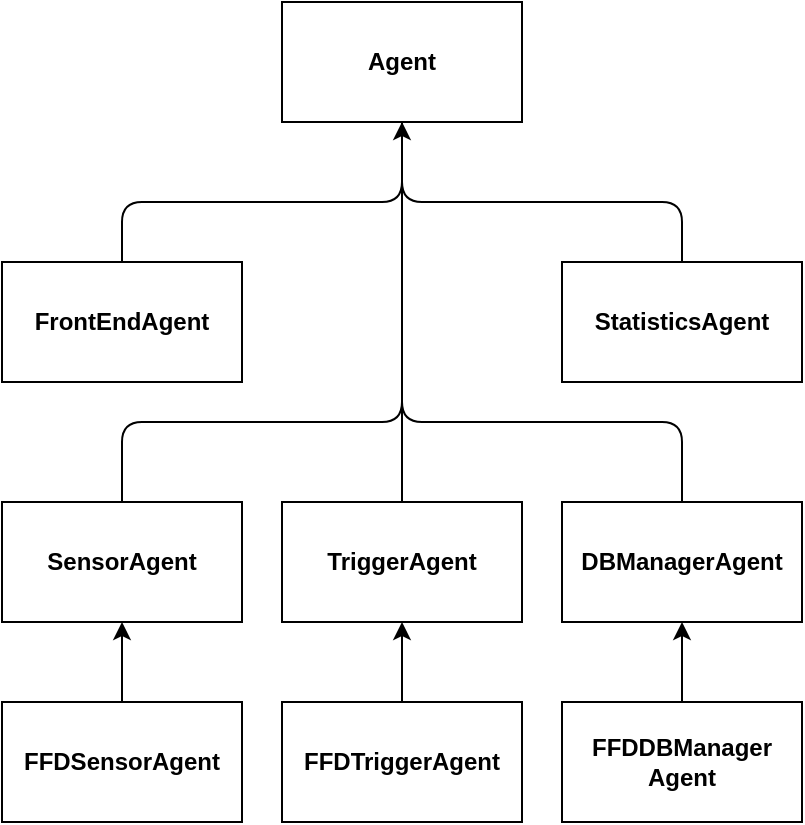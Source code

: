 <mxfile version="14.9.6" type="device" pages="9"><diagram id="ytw4y4QM8JuvWrNU-_6w" name="agent-taxonomy"><mxGraphModel dx="946" dy="619" grid="1" gridSize="10" guides="1" tooltips="1" connect="1" arrows="1" fold="1" page="1" pageScale="1" pageWidth="850" pageHeight="1100" math="0" shadow="0"><root><mxCell id="0"/><mxCell id="1" parent="0"/><mxCell id="v8Xy9geNfwJPVThDIrpY-1" value="&lt;b&gt;Agent&lt;/b&gt;" style="rounded=0;whiteSpace=wrap;html=1;" parent="1" vertex="1"><mxGeometry x="320" y="60" width="120" height="60" as="geometry"/></mxCell><mxCell id="v8Xy9geNfwJPVThDIrpY-2" value="&lt;b&gt;DBManagerAgent&lt;/b&gt;" style="rounded=0;whiteSpace=wrap;html=1;" parent="1" vertex="1"><mxGeometry x="460" y="310" width="120" height="60" as="geometry"/></mxCell><mxCell id="v8Xy9geNfwJPVThDIrpY-3" value="&lt;b&gt;TriggerAgent&lt;/b&gt;" style="rounded=0;whiteSpace=wrap;html=1;" parent="1" vertex="1"><mxGeometry x="320" y="310" width="120" height="60" as="geometry"/></mxCell><mxCell id="v8Xy9geNfwJPVThDIrpY-4" value="&lt;b&gt;StatisticsAgent&lt;/b&gt;" style="rounded=0;whiteSpace=wrap;html=1;" parent="1" vertex="1"><mxGeometry x="460" y="190" width="120" height="60" as="geometry"/></mxCell><mxCell id="v8Xy9geNfwJPVThDIrpY-5" value="&lt;b&gt;FrontEndAgent&lt;/b&gt;" style="rounded=0;whiteSpace=wrap;html=1;" parent="1" vertex="1"><mxGeometry x="180" y="190" width="120" height="60" as="geometry"/></mxCell><mxCell id="v8Xy9geNfwJPVThDIrpY-6" value="&lt;b&gt;SensorAgent&lt;/b&gt;" style="rounded=0;whiteSpace=wrap;html=1;" parent="1" vertex="1"><mxGeometry x="180" y="310" width="120" height="60" as="geometry"/></mxCell><mxCell id="v8Xy9geNfwJPVThDIrpY-7" value="" style="endArrow=classic;html=1;entryX=0.5;entryY=1;entryDx=0;entryDy=0;exitX=0.5;exitY=0;exitDx=0;exitDy=0;" parent="1" source="v8Xy9geNfwJPVThDIrpY-3" target="v8Xy9geNfwJPVThDIrpY-1" edge="1"><mxGeometry width="50" height="50" relative="1" as="geometry"><mxPoint x="380" y="450" as="sourcePoint"/><mxPoint x="430" y="400" as="targetPoint"/></mxGeometry></mxCell><mxCell id="v8Xy9geNfwJPVThDIrpY-8" value="" style="endArrow=none;html=1;exitX=0.5;exitY=0;exitDx=0;exitDy=0;" parent="1" source="v8Xy9geNfwJPVThDIrpY-6" target="v8Xy9geNfwJPVThDIrpY-1" edge="1"><mxGeometry width="50" height="50" relative="1" as="geometry"><mxPoint x="380" y="560" as="sourcePoint"/><mxPoint x="430" y="510" as="targetPoint"/><Array as="points"><mxPoint x="240" y="270"/><mxPoint x="380" y="270"/></Array></mxGeometry></mxCell><mxCell id="v8Xy9geNfwJPVThDIrpY-9" value="" style="endArrow=none;html=1;entryX=0.5;entryY=0;entryDx=0;entryDy=0;" parent="1" source="v8Xy9geNfwJPVThDIrpY-1" target="v8Xy9geNfwJPVThDIrpY-5" edge="1"><mxGeometry width="50" height="50" relative="1" as="geometry"><mxPoint x="380" y="450" as="sourcePoint"/><mxPoint x="430" y="400" as="targetPoint"/><Array as="points"><mxPoint x="380" y="160"/><mxPoint x="240" y="160"/></Array></mxGeometry></mxCell><mxCell id="v8Xy9geNfwJPVThDIrpY-10" value="&lt;b&gt;FFDSensorAgent&lt;/b&gt;" style="rounded=0;whiteSpace=wrap;html=1;" parent="1" vertex="1"><mxGeometry x="180" y="410" width="120" height="60" as="geometry"/></mxCell><mxCell id="v8Xy9geNfwJPVThDIrpY-11" value="&lt;b&gt;FFDTriggerAgent&lt;/b&gt;" style="rounded=0;whiteSpace=wrap;html=1;" parent="1" vertex="1"><mxGeometry x="320" y="410" width="120" height="60" as="geometry"/></mxCell><mxCell id="v8Xy9geNfwJPVThDIrpY-12" value="&lt;b&gt;FFDDBManager&lt;br&gt;Agent&lt;/b&gt;" style="rounded=0;whiteSpace=wrap;html=1;" parent="1" vertex="1"><mxGeometry x="460" y="410" width="120" height="60" as="geometry"/></mxCell><mxCell id="v8Xy9geNfwJPVThDIrpY-13" value="" style="endArrow=classic;html=1;entryX=0.5;entryY=1;entryDx=0;entryDy=0;exitX=0.5;exitY=0;exitDx=0;exitDy=0;" parent="1" source="v8Xy9geNfwJPVThDIrpY-10" target="v8Xy9geNfwJPVThDIrpY-6" edge="1"><mxGeometry width="50" height="50" relative="1" as="geometry"><mxPoint x="379.5" y="620" as="sourcePoint"/><mxPoint x="379.5" y="540" as="targetPoint"/></mxGeometry></mxCell><mxCell id="v8Xy9geNfwJPVThDIrpY-14" value="" style="endArrow=classic;html=1;entryX=0.5;entryY=1;entryDx=0;entryDy=0;exitX=0.5;exitY=0;exitDx=0;exitDy=0;" parent="1" source="v8Xy9geNfwJPVThDIrpY-11" target="v8Xy9geNfwJPVThDIrpY-3" edge="1"><mxGeometry width="50" height="50" relative="1" as="geometry"><mxPoint x="110" y="420" as="sourcePoint"/><mxPoint x="110" y="380" as="targetPoint"/></mxGeometry></mxCell><mxCell id="v8Xy9geNfwJPVThDIrpY-15" value="" style="endArrow=classic;html=1;entryX=0.5;entryY=1;entryDx=0;entryDy=0;exitX=0.5;exitY=0;exitDx=0;exitDy=0;" parent="1" source="v8Xy9geNfwJPVThDIrpY-12" target="v8Xy9geNfwJPVThDIrpY-2" edge="1"><mxGeometry width="50" height="50" relative="1" as="geometry"><mxPoint x="-20" y="430" as="sourcePoint"/><mxPoint x="-20" y="390" as="targetPoint"/></mxGeometry></mxCell><mxCell id="r_OrlwEx59zYKLMKAJ3d-1" value="" style="endArrow=none;html=1;entryX=0.5;entryY=0;entryDx=0;entryDy=0;" parent="1" source="v8Xy9geNfwJPVThDIrpY-1" target="v8Xy9geNfwJPVThDIrpY-4" edge="1"><mxGeometry width="50" height="50" relative="1" as="geometry"><mxPoint x="390" y="130" as="sourcePoint"/><mxPoint x="250" y="200" as="targetPoint"/><Array as="points"><mxPoint x="380" y="160"/><mxPoint x="520" y="160"/></Array></mxGeometry></mxCell><mxCell id="r_OrlwEx59zYKLMKAJ3d-2" value="" style="endArrow=none;html=1;entryX=0.5;entryY=0;entryDx=0;entryDy=0;" parent="1" source="v8Xy9geNfwJPVThDIrpY-1" target="v8Xy9geNfwJPVThDIrpY-2" edge="1"><mxGeometry width="50" height="50" relative="1" as="geometry"><mxPoint x="400" y="140" as="sourcePoint"/><mxPoint x="260" y="210" as="targetPoint"/><Array as="points"><mxPoint x="380" y="270"/><mxPoint x="520" y="270"/></Array></mxGeometry></mxCell></root></mxGraphModel></diagram><diagram id="3LV6Cvc8G7WTTserp_cT" name="strategy-taxonomy"><mxGraphModel dx="946" dy="619" grid="1" gridSize="10" guides="1" tooltips="1" connect="1" arrows="1" fold="1" page="1" pageScale="1" pageWidth="850" pageHeight="1100" math="0" shadow="0"><root><mxCell id="WLMM3F5PV9_fjzZckBCE-0"/><mxCell id="WLMM3F5PV9_fjzZckBCE-1" parent="WLMM3F5PV9_fjzZckBCE-0"/><mxCell id="rrpP3omFjJKPu2zwJkVI-0" value="&lt;b&gt;Strategy&lt;/b&gt;" style="rounded=0;whiteSpace=wrap;html=1;" parent="WLMM3F5PV9_fjzZckBCE-1" vertex="1"><mxGeometry x="320" y="60" width="120" height="60" as="geometry"/></mxCell><mxCell id="rrpP3omFjJKPu2zwJkVI-1" value="&lt;b&gt;DBManagerStrategy&lt;/b&gt;" style="rounded=0;whiteSpace=wrap;html=1;" parent="WLMM3F5PV9_fjzZckBCE-1" vertex="1"><mxGeometry x="600" y="200" width="120" height="60" as="geometry"/></mxCell><mxCell id="rrpP3omFjJKPu2zwJkVI-2" value="&lt;b&gt;SpreadingStrategy&lt;/b&gt;" style="rounded=0;whiteSpace=wrap;html=1;" parent="WLMM3F5PV9_fjzZckBCE-1" vertex="1"><mxGeometry x="320" y="200" width="120" height="60" as="geometry"/></mxCell><mxCell id="rrpP3omFjJKPu2zwJkVI-3" value="&lt;b&gt;TriggerStrategy&lt;/b&gt;" style="rounded=0;whiteSpace=wrap;html=1;" parent="WLMM3F5PV9_fjzZckBCE-1" vertex="1"><mxGeometry x="460" y="200" width="120" height="60" as="geometry"/></mxCell><mxCell id="rrpP3omFjJKPu2zwJkVI-4" value="&lt;b&gt;ActuatorStrategy&lt;/b&gt;" style="rounded=0;whiteSpace=wrap;html=1;" parent="WLMM3F5PV9_fjzZckBCE-1" vertex="1"><mxGeometry x="180" y="200" width="120" height="60" as="geometry"/></mxCell><mxCell id="rrpP3omFjJKPu2zwJkVI-5" value="&lt;b&gt;SensorStrategy&lt;/b&gt;" style="rounded=0;whiteSpace=wrap;html=1;" parent="WLMM3F5PV9_fjzZckBCE-1" vertex="1"><mxGeometry x="40" y="200" width="120" height="60" as="geometry"/></mxCell><mxCell id="rrpP3omFjJKPu2zwJkVI-6" value="" style="endArrow=classic;html=1;entryX=0.5;entryY=1;entryDx=0;entryDy=0;exitX=0.5;exitY=0;exitDx=0;exitDy=0;" parent="WLMM3F5PV9_fjzZckBCE-1" source="rrpP3omFjJKPu2zwJkVI-2" target="rrpP3omFjJKPu2zwJkVI-0" edge="1"><mxGeometry width="50" height="50" relative="1" as="geometry"><mxPoint x="380" y="450" as="sourcePoint"/><mxPoint x="430" y="400" as="targetPoint"/></mxGeometry></mxCell><mxCell id="rrpP3omFjJKPu2zwJkVI-7" value="" style="endArrow=none;html=1;exitX=0.5;exitY=0;exitDx=0;exitDy=0;entryX=0.5;entryY=0;entryDx=0;entryDy=0;" parent="WLMM3F5PV9_fjzZckBCE-1" source="rrpP3omFjJKPu2zwJkVI-5" target="rrpP3omFjJKPu2zwJkVI-1" edge="1"><mxGeometry width="50" height="50" relative="1" as="geometry"><mxPoint x="380" y="450" as="sourcePoint"/><mxPoint x="430" y="400" as="targetPoint"/><Array as="points"><mxPoint x="100" y="160"/><mxPoint x="660" y="160"/></Array></mxGeometry></mxCell><mxCell id="rrpP3omFjJKPu2zwJkVI-8" value="" style="endArrow=none;html=1;exitX=0.5;exitY=0;exitDx=0;exitDy=0;entryX=0.5;entryY=0;entryDx=0;entryDy=0;" parent="WLMM3F5PV9_fjzZckBCE-1" source="rrpP3omFjJKPu2zwJkVI-3" target="rrpP3omFjJKPu2zwJkVI-4" edge="1"><mxGeometry width="50" height="50" relative="1" as="geometry"><mxPoint x="380" y="450" as="sourcePoint"/><mxPoint x="430" y="400" as="targetPoint"/><Array as="points"><mxPoint x="520" y="160"/><mxPoint x="240" y="160"/></Array></mxGeometry></mxCell></root></mxGraphModel></diagram><diagram id="tCXXLZFp70wXMVm2dGCN" name="device-taxonomy"><mxGraphModel dx="946" dy="619" grid="1" gridSize="10" guides="1" tooltips="1" connect="1" arrows="1" fold="1" page="1" pageScale="1" pageWidth="850" pageHeight="1100" math="0" shadow="0"><root><mxCell id="nyTwJPt3dn06EG8nB9g7-0"/><mxCell id="nyTwJPt3dn06EG8nB9g7-1" parent="nyTwJPt3dn06EG8nB9g7-0"/><mxCell id="nyTwJPt3dn06EG8nB9g7-2" value="&lt;b&gt;Device&lt;/b&gt;" style="rounded=0;whiteSpace=wrap;html=1;" parent="nyTwJPt3dn06EG8nB9g7-1" vertex="1"><mxGeometry x="320" y="60" width="120" height="60" as="geometry"/></mxCell><mxCell id="nyTwJPt3dn06EG8nB9g7-5" value="&lt;b&gt;Actuator&lt;/b&gt;" style="rounded=0;whiteSpace=wrap;html=1;" parent="nyTwJPt3dn06EG8nB9g7-1" vertex="1"><mxGeometry x="460" y="180" width="120" height="60" as="geometry"/></mxCell><mxCell id="nyTwJPt3dn06EG8nB9g7-6" value="&lt;b&gt;Sensor&lt;/b&gt;" style="rounded=0;whiteSpace=wrap;html=1;" parent="nyTwJPt3dn06EG8nB9g7-1" vertex="1"><mxGeometry x="320" y="270" width="120" height="60" as="geometry"/></mxCell><mxCell id="nyTwJPt3dn06EG8nB9g7-8" value="" style="endArrow=classic;html=1;entryX=0.5;entryY=1;entryDx=0;entryDy=0;exitX=0.5;exitY=0;exitDx=0;exitDy=0;" parent="nyTwJPt3dn06EG8nB9g7-1" source="nyTwJPt3dn06EG8nB9g7-6" target="nyTwJPt3dn06EG8nB9g7-2" edge="1"><mxGeometry width="50" height="50" relative="1" as="geometry"><mxPoint x="360" y="180" as="sourcePoint"/><mxPoint x="430" y="400" as="targetPoint"/><Array as="points"><mxPoint x="380" y="160"/></Array></mxGeometry></mxCell><mxCell id="nyTwJPt3dn06EG8nB9g7-10" value="" style="endArrow=none;html=1;exitX=0.5;exitY=0;exitDx=0;exitDy=0;entryX=0.5;entryY=1;entryDx=0;entryDy=0;" parent="nyTwJPt3dn06EG8nB9g7-1" source="nyTwJPt3dn06EG8nB9g7-5" target="nyTwJPt3dn06EG8nB9g7-2" edge="1"><mxGeometry width="50" height="50" relative="1" as="geometry"><mxPoint x="380" y="450" as="sourcePoint"/><mxPoint x="590" y="110" as="targetPoint"/><Array as="points"><mxPoint x="520" y="160"/><mxPoint x="380" y="160"/></Array></mxGeometry></mxCell><mxCell id="nyTwJPt3dn06EG8nB9g7-20" value="&lt;b&gt;DHT-11&lt;/b&gt;" style="rounded=0;whiteSpace=wrap;html=1;" parent="nyTwJPt3dn06EG8nB9g7-1" vertex="1"><mxGeometry x="180" y="390" width="120" height="60" as="geometry"/></mxCell><mxCell id="nyTwJPt3dn06EG8nB9g7-24" value="" style="endArrow=none;html=1;exitX=0.5;exitY=0;exitDx=0;exitDy=0;entryX=0.5;entryY=1;entryDx=0;entryDy=0;" parent="nyTwJPt3dn06EG8nB9g7-1" source="9-Gj59KfrDQeAsaapwuw-6" target="nyTwJPt3dn06EG8nB9g7-6" edge="1"><mxGeometry width="50" height="50" relative="1" as="geometry"><mxPoint x="450" y="500" as="sourcePoint"/><mxPoint x="410" y="440" as="targetPoint"/><Array as="points"><mxPoint x="520" y="360"/><mxPoint x="380" y="360"/></Array></mxGeometry></mxCell><mxCell id="nyTwJPt3dn06EG8nB9g7-27" value="&lt;b&gt;SFM-27&lt;/b&gt;" style="rounded=0;whiteSpace=wrap;html=1;" parent="nyTwJPt3dn06EG8nB9g7-1" vertex="1"><mxGeometry x="460" y="270" width="120" height="60" as="geometry"/></mxCell><mxCell id="nyTwJPt3dn06EG8nB9g7-28" value="" style="endArrow=classic;html=1;exitX=0.5;exitY=0;exitDx=0;exitDy=0;" parent="nyTwJPt3dn06EG8nB9g7-1" source="nyTwJPt3dn06EG8nB9g7-27" target="nyTwJPt3dn06EG8nB9g7-5" edge="1"><mxGeometry width="50" height="50" relative="1" as="geometry"><mxPoint x="360" y="460" as="sourcePoint"/><mxPoint x="520" y="340" as="targetPoint"/></mxGeometry></mxCell><mxCell id="9-Gj59KfrDQeAsaapwuw-2" value="" style="endArrow=none;html=1;exitX=0.5;exitY=0;exitDx=0;exitDy=0;endFill=0;" parent="nyTwJPt3dn06EG8nB9g7-1" source="nyTwJPt3dn06EG8nB9g7-20" target="nyTwJPt3dn06EG8nB9g7-6" edge="1"><mxGeometry width="50" height="50" relative="1" as="geometry"><mxPoint x="170" y="500" as="sourcePoint"/><mxPoint x="310" y="570" as="targetPoint"/><Array as="points"><mxPoint x="240" y="360"/><mxPoint x="380" y="360"/></Array></mxGeometry></mxCell><mxCell id="9-Gj59KfrDQeAsaapwuw-3" value="" style="endArrow=classic;html=1;exitX=0.5;exitY=0;exitDx=0;exitDy=0;endFill=1;" parent="nyTwJPt3dn06EG8nB9g7-1" source="9-Gj59KfrDQeAsaapwuw-7" target="nyTwJPt3dn06EG8nB9g7-6" edge="1"><mxGeometry width="50" height="50" relative="1" as="geometry"><mxPoint x="310" y="500" as="sourcePoint"/><mxPoint x="310" y="570" as="targetPoint"/><Array as="points"><mxPoint x="380" y="370"/></Array></mxGeometry></mxCell><mxCell id="9-Gj59KfrDQeAsaapwuw-6" value="&lt;b&gt;MQ-2&lt;/b&gt;" style="rounded=0;whiteSpace=wrap;html=1;" parent="nyTwJPt3dn06EG8nB9g7-1" vertex="1"><mxGeometry x="460" y="390" width="120" height="60" as="geometry"/></mxCell><mxCell id="9-Gj59KfrDQeAsaapwuw-7" value="&lt;b&gt;KY-026&lt;/b&gt;" style="rounded=0;whiteSpace=wrap;html=1;" parent="nyTwJPt3dn06EG8nB9g7-1" vertex="1"><mxGeometry x="320" y="390" width="120" height="60" as="geometry"/></mxCell></root></mxGraphModel></diagram><diagram id="QnHHbRHKTR3-qcgYgwFj" name="node-taxonomy"><mxGraphModel dx="946" dy="619" grid="1" gridSize="10" guides="1" tooltips="1" connect="1" arrows="1" fold="1" page="1" pageScale="1" pageWidth="850" pageHeight="1100" math="0" shadow="0"><root><mxCell id="hL2DzN05GXWeld2FM2g9-0"/><mxCell id="hL2DzN05GXWeld2FM2g9-1" parent="hL2DzN05GXWeld2FM2g9-0"/><mxCell id="hL2DzN05GXWeld2FM2g9-2" value="&lt;b&gt;Node /&lt;br&gt;Platform&lt;br&gt;&lt;/b&gt;" style="rounded=0;whiteSpace=wrap;html=1;" parent="hL2DzN05GXWeld2FM2g9-1" vertex="1"><mxGeometry x="240" y="80" width="120" height="60" as="geometry"/></mxCell><mxCell id="hL2DzN05GXWeld2FM2g9-3" value="&lt;b&gt;Gateway /&lt;br&gt;Coordinator&lt;/b&gt;" style="rounded=0;whiteSpace=wrap;html=1;" parent="hL2DzN05GXWeld2FM2g9-1" vertex="1"><mxGeometry x="160" y="300" width="120" height="60" as="geometry"/></mxCell><mxCell id="hL2DzN05GXWeld2FM2g9-4" value="&lt;b&gt;Router&lt;/b&gt;&lt;span style=&quot;color: rgba(0 , 0 , 0 , 0) ; font-family: monospace ; font-size: 0px&quot;&gt;%3CmxGraphModel%3E%3Croot%3E%3CmxCell%20id%3D%220%22%2F%3E%3CmxCell%20id%3D%221%22%20parent%3D%220%22%2F%3E%3CmxCell%20id%3D%222%22%20value%3D%22%26lt%3Bb%26gt%3BNode%26lt%3B%2Fb%26gt%3B%22%20style%3D%22rounded%3D0%3BwhiteSpace%3Dwrap%3Bhtml%3D1%3B%22%20vertex%3D%221%22%20parent%3D%221%22%3E%3CmxGeometry%20x%3D%22240%22%20y%3D%2280%22%20width%3D%22120%22%20height%3D%2260%22%20as%3D%22geometry%22%2F%3E%3C%2FmxCell%3E%3C%2Froot%3E%3C%2FmxGraphModel%3E&lt;/span&gt;" style="rounded=0;whiteSpace=wrap;html=1;" parent="hL2DzN05GXWeld2FM2g9-1" vertex="1"><mxGeometry x="160" y="200" width="120" height="60" as="geometry"/></mxCell><mxCell id="hL2DzN05GXWeld2FM2g9-5" value="&lt;b&gt;EdgeDevice /&lt;br&gt;EndDevice&lt;br&gt;&lt;/b&gt;" style="rounded=0;whiteSpace=wrap;html=1;" parent="hL2DzN05GXWeld2FM2g9-1" vertex="1"><mxGeometry x="320" y="200" width="120" height="60" as="geometry"/></mxCell><mxCell id="hL2DzN05GXWeld2FM2g9-6" value="" style="endArrow=classic;html=1;entryX=0.5;entryY=1;entryDx=0;entryDy=0;exitX=0.5;exitY=0;exitDx=0;exitDy=0;" parent="hL2DzN05GXWeld2FM2g9-1" source="hL2DzN05GXWeld2FM2g9-4" target="hL2DzN05GXWeld2FM2g9-2" edge="1"><mxGeometry width="50" height="50" relative="1" as="geometry"><mxPoint x="380" y="430" as="sourcePoint"/><mxPoint x="430" y="380" as="targetPoint"/><Array as="points"><mxPoint x="220" y="170"/><mxPoint x="300" y="170"/></Array></mxGeometry></mxCell><mxCell id="hL2DzN05GXWeld2FM2g9-7" value="" style="endArrow=classic;html=1;entryX=0.5;entryY=1;entryDx=0;entryDy=0;exitX=0.5;exitY=0;exitDx=0;exitDy=0;" parent="hL2DzN05GXWeld2FM2g9-1" source="hL2DzN05GXWeld2FM2g9-3" target="hL2DzN05GXWeld2FM2g9-4" edge="1"><mxGeometry width="50" height="50" relative="1" as="geometry"><mxPoint x="380" y="430" as="sourcePoint"/><mxPoint x="430" y="380" as="targetPoint"/></mxGeometry></mxCell><mxCell id="hL2DzN05GXWeld2FM2g9-10" value="" style="endArrow=none;html=1;exitX=0.5;exitY=0;exitDx=0;exitDy=0;" parent="hL2DzN05GXWeld2FM2g9-1" source="hL2DzN05GXWeld2FM2g9-5" target="hL2DzN05GXWeld2FM2g9-2" edge="1"><mxGeometry width="50" height="50" relative="1" as="geometry"><mxPoint x="380" y="430" as="sourcePoint"/><mxPoint x="430" y="380" as="targetPoint"/><Array as="points"><mxPoint x="380" y="170"/><mxPoint x="300" y="170"/></Array></mxGeometry></mxCell><mxCell id="GoxwkFi3yL8lV-0V1kVf-0" value="&lt;b&gt;Device&lt;/b&gt;" style="rounded=0;whiteSpace=wrap;html=1;" parent="hL2DzN05GXWeld2FM2g9-1" vertex="1"><mxGeometry x="440" y="80" width="120" height="60" as="geometry"/></mxCell><mxCell id="GoxwkFi3yL8lV-0V1kVf-1" value="&lt;b&gt;Actuator&lt;/b&gt;" style="rounded=0;whiteSpace=wrap;html=1;" parent="hL2DzN05GXWeld2FM2g9-1" vertex="1"><mxGeometry x="580" y="200" width="120" height="60" as="geometry"/></mxCell><mxCell id="GoxwkFi3yL8lV-0V1kVf-2" value="&lt;b&gt;Sensor&lt;/b&gt;" style="rounded=0;whiteSpace=wrap;html=1;" parent="hL2DzN05GXWeld2FM2g9-1" vertex="1"><mxGeometry x="440" y="290" width="120" height="60" as="geometry"/></mxCell><mxCell id="GoxwkFi3yL8lV-0V1kVf-3" value="" style="endArrow=classic;html=1;entryX=0.5;entryY=1;entryDx=0;entryDy=0;exitX=0.5;exitY=0;exitDx=0;exitDy=0;" parent="hL2DzN05GXWeld2FM2g9-1" source="GoxwkFi3yL8lV-0V1kVf-2" target="GoxwkFi3yL8lV-0V1kVf-0" edge="1"><mxGeometry width="50" height="50" relative="1" as="geometry"><mxPoint x="480" y="200" as="sourcePoint"/><mxPoint x="550" y="420" as="targetPoint"/><Array as="points"><mxPoint x="500" y="180"/></Array></mxGeometry></mxCell><mxCell id="GoxwkFi3yL8lV-0V1kVf-4" value="" style="endArrow=none;html=1;exitX=0.5;exitY=0;exitDx=0;exitDy=0;entryX=0.5;entryY=1;entryDx=0;entryDy=0;" parent="hL2DzN05GXWeld2FM2g9-1" source="GoxwkFi3yL8lV-0V1kVf-1" target="GoxwkFi3yL8lV-0V1kVf-0" edge="1"><mxGeometry width="50" height="50" relative="1" as="geometry"><mxPoint x="500" y="470" as="sourcePoint"/><mxPoint x="710" y="130" as="targetPoint"/><Array as="points"><mxPoint x="640" y="170"/><mxPoint x="500" y="170"/></Array></mxGeometry></mxCell><mxCell id="GoxwkFi3yL8lV-0V1kVf-5" value="&lt;b&gt;DHT-11&lt;/b&gt;" style="rounded=0;whiteSpace=wrap;html=1;" parent="hL2DzN05GXWeld2FM2g9-1" vertex="1"><mxGeometry x="300" y="410" width="120" height="60" as="geometry"/></mxCell><mxCell id="GoxwkFi3yL8lV-0V1kVf-6" value="" style="endArrow=none;html=1;exitX=0.5;exitY=0;exitDx=0;exitDy=0;entryX=0.5;entryY=1;entryDx=0;entryDy=0;" parent="hL2DzN05GXWeld2FM2g9-1" source="GoxwkFi3yL8lV-0V1kVf-11" target="GoxwkFi3yL8lV-0V1kVf-2" edge="1"><mxGeometry width="50" height="50" relative="1" as="geometry"><mxPoint x="570" y="520" as="sourcePoint"/><mxPoint x="530" y="460" as="targetPoint"/><Array as="points"><mxPoint x="640" y="380"/><mxPoint x="500" y="380"/></Array></mxGeometry></mxCell><mxCell id="GoxwkFi3yL8lV-0V1kVf-7" value="&lt;b&gt;SFM-27&lt;/b&gt;" style="rounded=0;whiteSpace=wrap;html=1;" parent="hL2DzN05GXWeld2FM2g9-1" vertex="1"><mxGeometry x="580" y="290" width="120" height="60" as="geometry"/></mxCell><mxCell id="GoxwkFi3yL8lV-0V1kVf-8" value="" style="endArrow=classic;html=1;exitX=0.5;exitY=0;exitDx=0;exitDy=0;" parent="hL2DzN05GXWeld2FM2g9-1" source="GoxwkFi3yL8lV-0V1kVf-7" target="GoxwkFi3yL8lV-0V1kVf-1" edge="1"><mxGeometry width="50" height="50" relative="1" as="geometry"><mxPoint x="480" y="480" as="sourcePoint"/><mxPoint x="640" y="360" as="targetPoint"/></mxGeometry></mxCell><mxCell id="GoxwkFi3yL8lV-0V1kVf-9" value="" style="endArrow=none;html=1;exitX=0.5;exitY=0;exitDx=0;exitDy=0;endFill=0;" parent="hL2DzN05GXWeld2FM2g9-1" source="GoxwkFi3yL8lV-0V1kVf-5" target="GoxwkFi3yL8lV-0V1kVf-2" edge="1"><mxGeometry width="50" height="50" relative="1" as="geometry"><mxPoint x="290" y="520" as="sourcePoint"/><mxPoint x="430" y="590" as="targetPoint"/><Array as="points"><mxPoint x="360" y="380"/><mxPoint x="500" y="380"/></Array></mxGeometry></mxCell><mxCell id="GoxwkFi3yL8lV-0V1kVf-10" value="" style="endArrow=classic;html=1;exitX=0.5;exitY=0;exitDx=0;exitDy=0;endFill=1;" parent="hL2DzN05GXWeld2FM2g9-1" source="GoxwkFi3yL8lV-0V1kVf-12" target="GoxwkFi3yL8lV-0V1kVf-2" edge="1"><mxGeometry width="50" height="50" relative="1" as="geometry"><mxPoint x="430" y="520" as="sourcePoint"/><mxPoint x="430" y="590" as="targetPoint"/><Array as="points"><mxPoint x="500" y="390"/></Array></mxGeometry></mxCell><mxCell id="GoxwkFi3yL8lV-0V1kVf-11" value="&lt;b&gt;MQ-2&lt;/b&gt;" style="rounded=0;whiteSpace=wrap;html=1;" parent="hL2DzN05GXWeld2FM2g9-1" vertex="1"><mxGeometry x="580" y="410" width="120" height="60" as="geometry"/></mxCell><mxCell id="GoxwkFi3yL8lV-0V1kVf-12" value="&lt;b&gt;KY-026&lt;/b&gt;" style="rounded=0;whiteSpace=wrap;html=1;" parent="hL2DzN05GXWeld2FM2g9-1" vertex="1"><mxGeometry x="440" y="410" width="120" height="60" as="geometry"/></mxCell></root></mxGraphModel></diagram><diagram id="bqj0BiWN_H04pS82tv1a" name="rdfs-wsn"><mxGraphModel dx="946" dy="619" grid="1" gridSize="10" guides="1" tooltips="1" connect="1" arrows="1" fold="1" page="1" pageScale="1" pageWidth="827" pageHeight="1169" math="0" shadow="0"><root><mxCell id="qyRlkO3YTjNUay6-4yW8-0"/><mxCell id="qyRlkO3YTjNUay6-4yW8-1" parent="qyRlkO3YTjNUay6-4yW8-0"/><mxCell id="qyRlkO3YTjNUay6-4yW8-14" value="" style="edgeStyle=orthogonalEdgeStyle;rounded=0;orthogonalLoop=1;jettySize=auto;html=1;exitX=0.5;exitY=0;exitDx=0;exitDy=0;" parent="qyRlkO3YTjNUay6-4yW8-1" source="qyRlkO3YTjNUay6-4yW8-2" target="qyRlkO3YTjNUay6-4yW8-6" edge="1"><mxGeometry relative="1" as="geometry"><mxPoint x="267.75" y="419" as="targetPoint"/></mxGeometry></mxCell><mxCell id="qyRlkO3YTjNUay6-4yW8-2" value="&lt;b&gt;DHT11&lt;/b&gt;" style="ellipse;whiteSpace=wrap;html=1;" parent="qyRlkO3YTjNUay6-4yW8-1" vertex="1"><mxGeometry x="246.75" y="419" width="60" height="50" as="geometry"/></mxCell><mxCell id="qyRlkO3YTjNUay6-4yW8-8" value="" style="edgeStyle=orthogonalEdgeStyle;rounded=0;orthogonalLoop=1;jettySize=auto;html=1;" parent="qyRlkO3YTjNUay6-4yW8-1" source="qyRlkO3YTjNUay6-4yW8-3" target="qyRlkO3YTjNUay6-4yW8-7" edge="1"><mxGeometry relative="1" as="geometry"/></mxCell><mxCell id="qyRlkO3YTjNUay6-4yW8-3" value="&lt;b&gt;SFM27&lt;/b&gt;" style="ellipse;whiteSpace=wrap;html=1;" parent="qyRlkO3YTjNUay6-4yW8-1" vertex="1"><mxGeometry x="497.75" y="767" width="60" height="50" as="geometry"/></mxCell><mxCell id="qyRlkO3YTjNUay6-4yW8-4" value="&lt;b&gt;MQ2&lt;/b&gt;" style="ellipse;whiteSpace=wrap;html=1;" parent="qyRlkO3YTjNUay6-4yW8-1" vertex="1"><mxGeometry x="246.5" y="250" width="60" height="50" as="geometry"/></mxCell><mxCell id="qyRlkO3YTjNUay6-4yW8-10" value="" style="edgeStyle=orthogonalEdgeStyle;rounded=0;orthogonalLoop=1;jettySize=auto;html=1;entryX=1;entryY=0.5;entryDx=0;entryDy=0;" parent="qyRlkO3YTjNUay6-4yW8-1" source="qyRlkO3YTjNUay6-4yW8-5" target="qyRlkO3YTjNUay6-4yW8-6" edge="1"><mxGeometry relative="1" as="geometry"><mxPoint x="461.75" y="344" as="targetPoint"/><Array as="points"/></mxGeometry></mxCell><mxCell id="qyRlkO3YTjNUay6-4yW8-5" value="&lt;b&gt;KY026&lt;/b&gt;" style="ellipse;whiteSpace=wrap;html=1;" parent="qyRlkO3YTjNUay6-4yW8-1" vertex="1"><mxGeometry x="412.75" y="334" width="60" height="50" as="geometry"/></mxCell><mxCell id="qyRlkO3YTjNUay6-4yW8-6" value="&lt;b&gt;ssn:Sensor&lt;/b&gt;" style="ellipse;whiteSpace=wrap;html=1;" parent="qyRlkO3YTjNUay6-4yW8-1" vertex="1"><mxGeometry x="236.75" y="334" width="80" height="50" as="geometry"/></mxCell><mxCell id="qyRlkO3YTjNUay6-4yW8-7" value="&lt;b&gt;ssn:Actuator&lt;/b&gt;" style="ellipse;whiteSpace=wrap;html=1;" parent="qyRlkO3YTjNUay6-4yW8-1" vertex="1"><mxGeometry x="647.75" y="767" width="90" height="50" as="geometry"/></mxCell><mxCell id="qyRlkO3YTjNUay6-4yW8-9" value="&lt;i&gt;subClassOf&lt;/i&gt;" style="text;html=1;align=center;verticalAlign=middle;resizable=0;points=[];autosize=1;strokeColor=none;" parent="qyRlkO3YTjNUay6-4yW8-1" vertex="1"><mxGeometry x="560" y="774" width="80" height="20" as="geometry"/></mxCell><mxCell id="qyRlkO3YTjNUay6-4yW8-15" value="&lt;i&gt;subClassOf&lt;/i&gt;" style="text;html=1;align=center;verticalAlign=middle;resizable=0;points=[];autosize=1;strokeColor=none;" parent="qyRlkO3YTjNUay6-4yW8-1" vertex="1"><mxGeometry x="276.5" y="299" width="80" height="20" as="geometry"/></mxCell><mxCell id="qyRlkO3YTjNUay6-4yW8-16" value="&lt;i&gt;subClassOf&lt;/i&gt;" style="text;html=1;align=center;verticalAlign=middle;resizable=0;points=[];autosize=1;strokeColor=none;" parent="qyRlkO3YTjNUay6-4yW8-1" vertex="1"><mxGeometry x="332.75" y="359" width="80" height="20" as="geometry"/></mxCell><mxCell id="qyRlkO3YTjNUay6-4yW8-17" value="&lt;i&gt;subClassOf&lt;/i&gt;" style="text;html=1;align=center;verticalAlign=middle;resizable=0;points=[];autosize=1;strokeColor=none;" parent="qyRlkO3YTjNUay6-4yW8-1" vertex="1"><mxGeometry x="197.75" y="399" width="80" height="20" as="geometry"/></mxCell><mxCell id="qyRlkO3YTjNUay6-4yW8-22" value="" style="edgeStyle=orthogonalEdgeStyle;rounded=0;orthogonalLoop=1;jettySize=auto;html=1;exitX=0.25;exitY=1;exitDx=0;exitDy=0;" parent="qyRlkO3YTjNUay6-4yW8-1" source="qyRlkO3YTjNUay6-4yW8-18" target="qyRlkO3YTjNUay6-4yW8-28" edge="1"><mxGeometry relative="1" as="geometry"><Array as="points"><mxPoint x="162.75" y="700"/></Array></mxGeometry></mxCell><mxCell id="qyRlkO3YTjNUay6-4yW8-25" value="" style="edgeStyle=orthogonalEdgeStyle;rounded=0;orthogonalLoop=1;jettySize=auto;html=1;" parent="qyRlkO3YTjNUay6-4yW8-1" source="qyRlkO3YTjNUay6-4yW8-18" target="qyRlkO3YTjNUay6-4yW8-2" edge="1"><mxGeometry relative="1" as="geometry"/></mxCell><mxCell id="qyRlkO3YTjNUay6-4yW8-29" value="" style="edgeStyle=orthogonalEdgeStyle;rounded=0;orthogonalLoop=1;jettySize=auto;html=1;" parent="qyRlkO3YTjNUay6-4yW8-1" source="qyRlkO3YTjNUay6-4yW8-18" target="CETAzlERnPq6dkannPqi-4" edge="1"><mxGeometry relative="1" as="geometry"><mxPoint x="282.75" y="620" as="targetPoint"/></mxGeometry></mxCell><mxCell id="qyRlkO3YTjNUay6-4yW8-18" value="&lt;b&gt;DHT11TempAccuracy&lt;/b&gt;" style="rounded=0;whiteSpace=wrap;html=1;" parent="qyRlkO3YTjNUay6-4yW8-1" vertex="1"><mxGeometry x="127.75" y="540" width="140" height="30" as="geometry"/></mxCell><mxCell id="qyRlkO3YTjNUay6-4yW8-23" value="" style="edgeStyle=orthogonalEdgeStyle;rounded=0;orthogonalLoop=1;jettySize=auto;html=1;exitX=0.75;exitY=1;exitDx=0;exitDy=0;entryX=1;entryY=0.5;entryDx=0;entryDy=0;" parent="qyRlkO3YTjNUay6-4yW8-1" source="qyRlkO3YTjNUay6-4yW8-19" target="qyRlkO3YTjNUay6-4yW8-28" edge="1"><mxGeometry relative="1" as="geometry"><Array as="points"><mxPoint x="392.75" y="700"/></Array></mxGeometry></mxCell><mxCell id="qyRlkO3YTjNUay6-4yW8-26" value="" style="edgeStyle=orthogonalEdgeStyle;rounded=0;orthogonalLoop=1;jettySize=auto;html=1;entryX=0.5;entryY=1;entryDx=0;entryDy=0;exitX=0.5;exitY=0;exitDx=0;exitDy=0;" parent="qyRlkO3YTjNUay6-4yW8-1" source="qyRlkO3YTjNUay6-4yW8-19" target="qyRlkO3YTjNUay6-4yW8-2" edge="1"><mxGeometry relative="1" as="geometry"/></mxCell><mxCell id="qyRlkO3YTjNUay6-4yW8-19" value="&lt;b&gt;DHT11HumAccuracy&lt;/b&gt;" style="rounded=0;whiteSpace=wrap;html=1;" parent="qyRlkO3YTjNUay6-4yW8-1" vertex="1"><mxGeometry x="287.75" y="540" width="140" height="30" as="geometry"/></mxCell><mxCell id="qyRlkO3YTjNUay6-4yW8-24" value="&lt;i&gt;subPropertyOf&lt;/i&gt;" style="text;html=1;align=center;verticalAlign=middle;resizable=0;points=[];autosize=1;strokeColor=none;" parent="qyRlkO3YTjNUay6-4yW8-1" vertex="1"><mxGeometry x="237.75" y="577" width="90" height="20" as="geometry"/></mxCell><mxCell id="qyRlkO3YTjNUay6-4yW8-27" value="&lt;i&gt;rdfs:domain&lt;/i&gt;" style="text;html=1;align=center;verticalAlign=middle;resizable=0;points=[];autosize=1;strokeColor=none;" parent="qyRlkO3YTjNUay6-4yW8-1" vertex="1"><mxGeometry x="207.75" y="504" width="80" height="20" as="geometry"/></mxCell><mxCell id="qyRlkO3YTjNUay6-4yW8-28" value="rdfs:Literal" style="ellipse;whiteSpace=wrap;html=1;fontStyle=1" parent="qyRlkO3YTjNUay6-4yW8-1" vertex="1"><mxGeometry x="240.25" y="680" width="80" height="40" as="geometry"/></mxCell><mxCell id="qyRlkO3YTjNUay6-4yW8-30" value="" style="edgeStyle=orthogonalEdgeStyle;rounded=0;orthogonalLoop=1;jettySize=auto;html=1;exitX=0.5;exitY=1;exitDx=0;exitDy=0;" parent="qyRlkO3YTjNUay6-4yW8-1" source="qyRlkO3YTjNUay6-4yW8-19" target="CETAzlERnPq6dkannPqi-4" edge="1"><mxGeometry relative="1" as="geometry"><mxPoint x="207.75" y="580" as="sourcePoint"/><mxPoint x="283" y="630" as="targetPoint"/></mxGeometry></mxCell><mxCell id="qyRlkO3YTjNUay6-4yW8-31" value="&lt;i&gt;rdfs:range&lt;/i&gt;" style="text;html=1;align=center;verticalAlign=middle;resizable=0;points=[];autosize=1;strokeColor=none;" parent="qyRlkO3YTjNUay6-4yW8-1" vertex="1"><mxGeometry x="325.25" y="680" width="70" height="20" as="geometry"/></mxCell><mxCell id="qyRlkO3YTjNUay6-4yW8-32" value="&lt;i&gt;rdfs:range&lt;/i&gt;" style="text;html=1;align=center;verticalAlign=middle;resizable=0;points=[];autosize=1;strokeColor=none;" parent="qyRlkO3YTjNUay6-4yW8-1" vertex="1"><mxGeometry x="170.25" y="680" width="70" height="20" as="geometry"/></mxCell><mxCell id="qyRlkO3YTjNUay6-4yW8-33" value="" style="edgeStyle=orthogonalEdgeStyle;rounded=0;orthogonalLoop=1;jettySize=auto;html=1;exitX=0.25;exitY=1;exitDx=0;exitDy=0;" parent="qyRlkO3YTjNUay6-4yW8-1" source="qyRlkO3YTjNUay6-4yW8-36" target="qyRlkO3YTjNUay6-4yW8-43" edge="1"><mxGeometry relative="1" as="geometry"><Array as="points"><mxPoint x="437.75" y="629"/></Array></mxGeometry></mxCell><mxCell id="qyRlkO3YTjNUay6-4yW8-34" value="" style="edgeStyle=orthogonalEdgeStyle;rounded=0;orthogonalLoop=1;jettySize=auto;html=1;exitX=0.5;exitY=0;exitDx=0;exitDy=0;" parent="qyRlkO3YTjNUay6-4yW8-1" source="qyRlkO3YTjNUay6-4yW8-36" target="qyRlkO3YTjNUay6-4yW8-2" edge="1"><mxGeometry relative="1" as="geometry"><mxPoint x="587.75" y="461.5" as="targetPoint"/><Array as="points"><mxPoint x="472.75" y="444"/></Array></mxGeometry></mxCell><mxCell id="qyRlkO3YTjNUay6-4yW8-35" value="" style="edgeStyle=orthogonalEdgeStyle;rounded=0;orthogonalLoop=1;jettySize=auto;html=1;" parent="qyRlkO3YTjNUay6-4yW8-1" source="qyRlkO3YTjNUay6-4yW8-36" target="CETAzlERnPq6dkannPqi-2" edge="1"><mxGeometry relative="1" as="geometry"><mxPoint x="557.75" y="549" as="targetPoint"/></mxGeometry></mxCell><mxCell id="qyRlkO3YTjNUay6-4yW8-36" value="&lt;b&gt;DHT11TempCondition&lt;/b&gt;" style="rounded=0;whiteSpace=wrap;html=1;" parent="qyRlkO3YTjNUay6-4yW8-1" vertex="1"><mxGeometry x="402.75" y="469" width="140" height="30" as="geometry"/></mxCell><mxCell id="qyRlkO3YTjNUay6-4yW8-37" value="" style="edgeStyle=orthogonalEdgeStyle;rounded=0;orthogonalLoop=1;jettySize=auto;html=1;exitX=0.75;exitY=1;exitDx=0;exitDy=0;entryX=1;entryY=0.5;entryDx=0;entryDy=0;" parent="qyRlkO3YTjNUay6-4yW8-1" source="qyRlkO3YTjNUay6-4yW8-39" target="qyRlkO3YTjNUay6-4yW8-43" edge="1"><mxGeometry relative="1" as="geometry"><Array as="points"><mxPoint x="667.75" y="629"/></Array></mxGeometry></mxCell><mxCell id="qyRlkO3YTjNUay6-4yW8-38" value="" style="edgeStyle=orthogonalEdgeStyle;rounded=0;orthogonalLoop=1;jettySize=auto;html=1;entryX=1;entryY=0.5;entryDx=0;entryDy=0;exitX=0.5;exitY=0;exitDx=0;exitDy=0;" parent="qyRlkO3YTjNUay6-4yW8-1" source="qyRlkO3YTjNUay6-4yW8-39" target="qyRlkO3YTjNUay6-4yW8-2" edge="1"><mxGeometry relative="1" as="geometry"><mxPoint x="587.75" y="461.5" as="targetPoint"/></mxGeometry></mxCell><mxCell id="qyRlkO3YTjNUay6-4yW8-39" value="&lt;b&gt;DHT11HumCondition&lt;/b&gt;" style="rounded=0;whiteSpace=wrap;html=1;" parent="qyRlkO3YTjNUay6-4yW8-1" vertex="1"><mxGeometry x="562.75" y="469" width="140" height="30" as="geometry"/></mxCell><mxCell id="qyRlkO3YTjNUay6-4yW8-41" value="&lt;i&gt;subPropertyOf&lt;/i&gt;" style="text;html=1;align=center;verticalAlign=middle;resizable=0;points=[];autosize=1;strokeColor=none;" parent="qyRlkO3YTjNUay6-4yW8-1" vertex="1"><mxGeometry x="512.75" y="506" width="90" height="20" as="geometry"/></mxCell><mxCell id="qyRlkO3YTjNUay6-4yW8-42" value="&lt;i&gt;rdfs:domain&lt;/i&gt;" style="text;html=1;align=center;verticalAlign=middle;resizable=0;points=[];autosize=1;strokeColor=none;" parent="qyRlkO3YTjNUay6-4yW8-1" vertex="1"><mxGeometry x="347.75" y="425" width="80" height="20" as="geometry"/></mxCell><mxCell id="qyRlkO3YTjNUay6-4yW8-43" value="rdfs:Literal" style="ellipse;whiteSpace=wrap;html=1;fontStyle=1" parent="qyRlkO3YTjNUay6-4yW8-1" vertex="1"><mxGeometry x="515.25" y="609" width="80" height="40" as="geometry"/></mxCell><mxCell id="qyRlkO3YTjNUay6-4yW8-44" value="" style="edgeStyle=orthogonalEdgeStyle;rounded=0;orthogonalLoop=1;jettySize=auto;html=1;exitX=0.5;exitY=1;exitDx=0;exitDy=0;" parent="qyRlkO3YTjNUay6-4yW8-1" source="qyRlkO3YTjNUay6-4yW8-39" target="CETAzlERnPq6dkannPqi-2" edge="1"><mxGeometry relative="1" as="geometry"><mxPoint x="482.75" y="509" as="sourcePoint"/><mxPoint x="557.75" y="549" as="targetPoint"/></mxGeometry></mxCell><mxCell id="qyRlkO3YTjNUay6-4yW8-45" value="&lt;i&gt;rdfs:range&lt;/i&gt;" style="text;html=1;align=center;verticalAlign=middle;resizable=0;points=[];autosize=1;strokeColor=none;" parent="qyRlkO3YTjNUay6-4yW8-1" vertex="1"><mxGeometry x="600.25" y="609" width="70" height="20" as="geometry"/></mxCell><mxCell id="qyRlkO3YTjNUay6-4yW8-46" value="&lt;i&gt;rdfs:range&lt;/i&gt;" style="text;html=1;align=center;verticalAlign=middle;resizable=0;points=[];autosize=1;strokeColor=none;" parent="qyRlkO3YTjNUay6-4yW8-1" vertex="1"><mxGeometry x="445.25" y="609" width="70" height="20" as="geometry"/></mxCell><mxCell id="qyRlkO3YTjNUay6-4yW8-47" value="" style="edgeStyle=orthogonalEdgeStyle;rounded=0;orthogonalLoop=1;jettySize=auto;html=1;exitX=0.75;exitY=1;exitDx=0;exitDy=0;entryX=0;entryY=0.5;entryDx=0;entryDy=0;" parent="qyRlkO3YTjNUay6-4yW8-1" source="qyRlkO3YTjNUay6-4yW8-53" target="qyRlkO3YTjNUay6-4yW8-69" edge="1"><mxGeometry relative="1" as="geometry"><Array as="points"><mxPoint x="297.75" y="134"/><mxPoint x="297.75" y="219"/></Array><mxPoint x="585.25" y="225" as="targetPoint"/><mxPoint x="507.75" y="95" as="sourcePoint"/></mxGeometry></mxCell><mxCell id="qyRlkO3YTjNUay6-4yW8-48" value="" style="edgeStyle=orthogonalEdgeStyle;rounded=0;orthogonalLoop=1;jettySize=auto;html=1;entryX=0;entryY=0.5;entryDx=0;entryDy=0;" parent="qyRlkO3YTjNUay6-4yW8-1" source="qyRlkO3YTjNUay6-4yW8-50" target="qyRlkO3YTjNUay6-4yW8-4" edge="1"><mxGeometry relative="1" as="geometry"><mxPoint x="127.75" y="195" as="targetPoint"/><Array as="points"><mxPoint x="128.75" y="275"/></Array></mxGeometry></mxCell><mxCell id="qyRlkO3YTjNUay6-4yW8-49" value="" style="edgeStyle=orthogonalEdgeStyle;rounded=0;orthogonalLoop=1;jettySize=auto;html=1;exitX=0.5;exitY=0;exitDx=0;exitDy=0;" parent="qyRlkO3YTjNUay6-4yW8-1" source="qyRlkO3YTjNUay6-4yW8-50" target="CETAzlERnPq6dkannPqi-1" edge="1"><mxGeometry relative="1" as="geometry"><Array as="points"><mxPoint x="129" y="35"/></Array><mxPoint x="211.5" y="25" as="targetPoint"/></mxGeometry></mxCell><mxCell id="qyRlkO3YTjNUay6-4yW8-71" value="" style="edgeStyle=orthogonalEdgeStyle;rounded=0;orthogonalLoop=1;jettySize=auto;html=1;entryX=0.5;entryY=1;entryDx=0;entryDy=0;" parent="qyRlkO3YTjNUay6-4yW8-1" source="qyRlkO3YTjNUay6-4yW8-50" target="qyRlkO3YTjNUay6-4yW8-28" edge="1"><mxGeometry relative="1" as="geometry"><mxPoint x="-21" y="184" as="targetPoint"/><Array as="points"><mxPoint x="97.75" y="740"/><mxPoint x="280.75" y="740"/></Array></mxGeometry></mxCell><mxCell id="qyRlkO3YTjNUay6-4yW8-50" value="&lt;b&gt;MQ2TempCondition&lt;/b&gt;" style="rounded=0;whiteSpace=wrap;html=1;" parent="qyRlkO3YTjNUay6-4yW8-1" vertex="1"><mxGeometry x="59" y="169" width="140" height="30" as="geometry"/></mxCell><mxCell id="qyRlkO3YTjNUay6-4yW8-51" value="" style="edgeStyle=orthogonalEdgeStyle;rounded=0;orthogonalLoop=1;jettySize=auto;html=1;exitX=0.25;exitY=1;exitDx=0;exitDy=0;entryX=1;entryY=0.5;entryDx=0;entryDy=0;" parent="qyRlkO3YTjNUay6-4yW8-1" source="qyRlkO3YTjNUay6-4yW8-60" target="qyRlkO3YTjNUay6-4yW8-69" edge="1"><mxGeometry relative="1" as="geometry"><Array as="points"><mxPoint x="407.75" y="134"/><mxPoint x="407.75" y="219"/></Array><mxPoint x="665.25" y="225" as="targetPoint"/><mxPoint x="737.75" y="95" as="sourcePoint"/></mxGeometry></mxCell><mxCell id="qyRlkO3YTjNUay6-4yW8-52" value="" style="edgeStyle=orthogonalEdgeStyle;rounded=0;orthogonalLoop=1;jettySize=auto;html=1;entryX=0.5;entryY=0;entryDx=0;entryDy=0;" parent="qyRlkO3YTjNUay6-4yW8-1" source="qyRlkO3YTjNUay6-4yW8-53" target="qyRlkO3YTjNUay6-4yW8-4" edge="1"><mxGeometry relative="1" as="geometry"><mxPoint x="375.75" y="185" as="targetPoint"/><Array as="points"/></mxGeometry></mxCell><mxCell id="qyRlkO3YTjNUay6-4yW8-53" value="&lt;b&gt;MQ2HumCondition&lt;/b&gt;" style="rounded=0;whiteSpace=wrap;html=1;" parent="qyRlkO3YTjNUay6-4yW8-1" vertex="1"><mxGeometry x="206.5" y="104" width="140" height="30" as="geometry"/></mxCell><mxCell id="qyRlkO3YTjNUay6-4yW8-55" value="&lt;i&gt;subPropertyOf&lt;/i&gt;" style="text;html=1;align=center;verticalAlign=middle;resizable=0;points=[];autosize=1;strokeColor=none;" parent="qyRlkO3YTjNUay6-4yW8-1" vertex="1"><mxGeometry x="274" y="60" width="90" height="20" as="geometry"/></mxCell><mxCell id="qyRlkO3YTjNUay6-4yW8-56" value="&lt;i&gt;rdfs:domain&lt;/i&gt;" style="text;html=1;align=center;verticalAlign=middle;resizable=0;points=[];autosize=1;strokeColor=none;" parent="qyRlkO3YTjNUay6-4yW8-1" vertex="1"><mxGeometry x="165.25" y="255" width="80" height="20" as="geometry"/></mxCell><mxCell id="qyRlkO3YTjNUay6-4yW8-57" value="" style="edgeStyle=orthogonalEdgeStyle;rounded=0;orthogonalLoop=1;jettySize=auto;html=1;" parent="qyRlkO3YTjNUay6-4yW8-1" source="qyRlkO3YTjNUay6-4yW8-53" target="CETAzlERnPq6dkannPqi-1" edge="1"><mxGeometry relative="1" as="geometry"><mxPoint x="126.5" y="144" as="sourcePoint"/><mxPoint x="276.5" y="49.963" as="targetPoint"/><Array as="points"/></mxGeometry></mxCell><mxCell id="qyRlkO3YTjNUay6-4yW8-58" value="&lt;i&gt;rdfs:range&lt;/i&gt;" style="text;html=1;align=center;verticalAlign=middle;resizable=0;points=[];autosize=1;strokeColor=none;" parent="qyRlkO3YTjNUay6-4yW8-1" vertex="1"><mxGeometry x="337.75" y="174" width="70" height="20" as="geometry"/></mxCell><mxCell id="qyRlkO3YTjNUay6-4yW8-59" value="&lt;i&gt;rdfs:range&lt;/i&gt;" style="text;html=1;align=center;verticalAlign=middle;resizable=0;points=[];autosize=1;strokeColor=none;" parent="qyRlkO3YTjNUay6-4yW8-1" vertex="1"><mxGeometry x="297.75" y="149" width="70" height="20" as="geometry"/></mxCell><mxCell id="qyRlkO3YTjNUay6-4yW8-62" value="" style="edgeStyle=orthogonalEdgeStyle;rounded=0;orthogonalLoop=1;jettySize=auto;html=1;exitX=0.5;exitY=0;exitDx=0;exitDy=0;" parent="qyRlkO3YTjNUay6-4yW8-1" source="qyRlkO3YTjNUay6-4yW8-60" target="CETAzlERnPq6dkannPqi-1" edge="1"><mxGeometry relative="1" as="geometry"><mxPoint x="349" y="25" as="targetPoint"/><Array as="points"><mxPoint x="427" y="35"/></Array></mxGeometry></mxCell><mxCell id="qyRlkO3YTjNUay6-4yW8-60" value="&lt;b&gt;MQ2OxygenCondition&lt;/b&gt;" style="rounded=0;whiteSpace=wrap;html=1;" parent="qyRlkO3YTjNUay6-4yW8-1" vertex="1"><mxGeometry x="356.5" y="104" width="140" height="30" as="geometry"/></mxCell><mxCell id="qyRlkO3YTjNUay6-4yW8-63" value="&lt;i&gt;subPropertyOf&lt;/i&gt;" style="text;html=1;align=center;verticalAlign=middle;resizable=0;points=[];autosize=1;strokeColor=none;" parent="qyRlkO3YTjNUay6-4yW8-1" vertex="1"><mxGeometry x="111.5" y="10" width="90" height="20" as="geometry"/></mxCell><mxCell id="qyRlkO3YTjNUay6-4yW8-64" value="&lt;i&gt;subPropertyOf&lt;/i&gt;" style="text;html=1;align=center;verticalAlign=middle;resizable=0;points=[];autosize=1;strokeColor=none;" parent="qyRlkO3YTjNUay6-4yW8-1" vertex="1"><mxGeometry x="356.75" y="10" width="90" height="20" as="geometry"/></mxCell><mxCell id="qyRlkO3YTjNUay6-4yW8-65" value="" style="edgeStyle=orthogonalEdgeStyle;rounded=0;orthogonalLoop=1;jettySize=auto;html=1;exitX=0.5;exitY=1;exitDx=0;exitDy=0;" parent="qyRlkO3YTjNUay6-4yW8-1" source="qyRlkO3YTjNUay6-4yW8-60" target="qyRlkO3YTjNUay6-4yW8-4" edge="1"><mxGeometry relative="1" as="geometry"><mxPoint x="287.75" y="260" as="targetPoint"/><mxPoint x="385.25" y="9" as="sourcePoint"/><Array as="points"><mxPoint x="426.75" y="275"/></Array></mxGeometry></mxCell><mxCell id="qyRlkO3YTjNUay6-4yW8-66" value="&lt;i&gt;rdfs:domain&lt;/i&gt;" style="text;html=1;align=center;verticalAlign=middle;resizable=0;points=[];autosize=1;strokeColor=none;" parent="qyRlkO3YTjNUay6-4yW8-1" vertex="1"><mxGeometry x="199" y="150" width="80" height="20" as="geometry"/></mxCell><mxCell id="qyRlkO3YTjNUay6-4yW8-67" value="&lt;i&gt;rdfs:domain&lt;/i&gt;" style="text;html=1;align=center;verticalAlign=middle;resizable=0;points=[];autosize=1;strokeColor=none;" parent="qyRlkO3YTjNUay6-4yW8-1" vertex="1"><mxGeometry x="327.75" y="255" width="80" height="20" as="geometry"/></mxCell><mxCell id="qyRlkO3YTjNUay6-4yW8-68" value="" style="edgeStyle=orthogonalEdgeStyle;rounded=0;orthogonalLoop=1;jettySize=auto;html=1;entryX=0.5;entryY=0;entryDx=0;entryDy=0;" parent="qyRlkO3YTjNUay6-4yW8-1" source="qyRlkO3YTjNUay6-4yW8-4" target="qyRlkO3YTjNUay6-4yW8-6" edge="1"><mxGeometry relative="1" as="geometry"><mxPoint x="286.5" y="259" as="targetPoint"/><mxPoint x="286.5" y="143" as="sourcePoint"/><Array as="points"/></mxGeometry></mxCell><mxCell id="qyRlkO3YTjNUay6-4yW8-69" value="rdfs:Literal" style="ellipse;whiteSpace=wrap;html=1;fontStyle=1" parent="qyRlkO3YTjNUay6-4yW8-1" vertex="1"><mxGeometry x="315.25" y="199" width="80" height="40" as="geometry"/></mxCell><mxCell id="qyRlkO3YTjNUay6-4yW8-72" value="&lt;i&gt;rdfs:range&lt;/i&gt;" style="text;html=1;align=center;verticalAlign=middle;resizable=0;points=[];autosize=1;strokeColor=none;" parent="qyRlkO3YTjNUay6-4yW8-1" vertex="1"><mxGeometry x="94" y="314" width="70" height="20" as="geometry"/></mxCell><mxCell id="qyRlkO3YTjNUay6-4yW8-75" value="" style="edgeStyle=orthogonalEdgeStyle;rounded=0;orthogonalLoop=1;jettySize=auto;html=1;exitX=0.25;exitY=1;exitDx=0;exitDy=0;" parent="qyRlkO3YTjNUay6-4yW8-1" source="qyRlkO3YTjNUay6-4yW8-73" target="qyRlkO3YTjNUay6-4yW8-4" edge="1"><mxGeometry relative="1" as="geometry"><Array as="points"><mxPoint x="457.75" y="174"/><mxPoint x="457.75" y="275"/></Array></mxGeometry></mxCell><mxCell id="qyRlkO3YTjNUay6-4yW8-83" value="" style="edgeStyle=orthogonalEdgeStyle;rounded=0;orthogonalLoop=1;jettySize=auto;html=1;entryX=0.5;entryY=0;entryDx=0;entryDy=0;exitX=0.25;exitY=1;exitDx=0;exitDy=0;" parent="qyRlkO3YTjNUay6-4yW8-1" source="qyRlkO3YTjNUay6-4yW8-73" target="qyRlkO3YTjNUay6-4yW8-81" edge="1"><mxGeometry relative="1" as="geometry"><mxPoint x="701.75" y="159" as="targetPoint"/><Array as="points"><mxPoint x="512.75" y="174"/></Array></mxGeometry></mxCell><mxCell id="qyRlkO3YTjNUay6-4yW8-73" value="&lt;b&gt;MQ2GasMeasurementRange&lt;/b&gt;" style="rounded=0;whiteSpace=wrap;html=1;" parent="qyRlkO3YTjNUay6-4yW8-1" vertex="1"><mxGeometry x="446.75" y="144" width="175" height="30" as="geometry"/></mxCell><mxCell id="qyRlkO3YTjNUay6-4yW8-78" value="&lt;i&gt;subPropertyOf&lt;/i&gt;" style="text;html=1;align=center;verticalAlign=middle;resizable=0;points=[];autosize=1;strokeColor=none;" parent="qyRlkO3YTjNUay6-4yW8-1" vertex="1"><mxGeometry x="580.25" y="174" width="90" height="20" as="geometry"/></mxCell><mxCell id="qyRlkO3YTjNUay6-4yW8-79" value="" style="edgeStyle=orthogonalEdgeStyle;rounded=0;orthogonalLoop=1;jettySize=auto;html=1;entryX=0.5;entryY=0;entryDx=0;entryDy=0;" parent="qyRlkO3YTjNUay6-4yW8-1" source="qyRlkO3YTjNUay6-4yW8-73" target="CETAzlERnPq6dkannPqi-0" edge="1"><mxGeometry relative="1" as="geometry"><mxPoint x="577.75" y="229" as="sourcePoint"/><mxPoint x="665.25" y="225" as="targetPoint"/><Array as="points"><mxPoint x="669" y="159"/></Array></mxGeometry></mxCell><mxCell id="qyRlkO3YTjNUay6-4yW8-80" value="&lt;i&gt;rdfs:range&lt;/i&gt;" style="text;html=1;align=center;verticalAlign=middle;resizable=0;points=[];autosize=1;strokeColor=none;" parent="qyRlkO3YTjNUay6-4yW8-1" vertex="1"><mxGeometry x="507.75" y="189" width="70" height="20" as="geometry"/></mxCell><mxCell id="qyRlkO3YTjNUay6-4yW8-81" value="rdfs:Literal" style="ellipse;whiteSpace=wrap;html=1;fontStyle=1" parent="qyRlkO3YTjNUay6-4yW8-1" vertex="1"><mxGeometry x="472.75" y="225" width="80" height="40" as="geometry"/></mxCell><mxCell id="qyRlkO3YTjNUay6-4yW8-85" value="" style="edgeStyle=orthogonalEdgeStyle;rounded=0;orthogonalLoop=1;jettySize=auto;html=1;" parent="qyRlkO3YTjNUay6-4yW8-1" source="qyRlkO3YTjNUay6-4yW8-84" target="CETAzlERnPq6dkannPqi-0" edge="1"><mxGeometry relative="1" as="geometry"><Array as="points"><mxPoint x="584" y="319"/><mxPoint x="666" y="319"/></Array><mxPoint x="665.25" y="275" as="targetPoint"/></mxGeometry></mxCell><mxCell id="qyRlkO3YTjNUay6-4yW8-90" value="" style="edgeStyle=orthogonalEdgeStyle;rounded=0;orthogonalLoop=1;jettySize=auto;html=1;entryX=0.5;entryY=0;entryDx=0;entryDy=0;exitX=0.25;exitY=0;exitDx=0;exitDy=0;" parent="qyRlkO3YTjNUay6-4yW8-1" source="qyRlkO3YTjNUay6-4yW8-84" target="qyRlkO3YTjNUay6-4yW8-5" edge="1"><mxGeometry relative="1" as="geometry"><Array as="points"><mxPoint x="536.75" y="314"/><mxPoint x="442.75" y="314"/></Array></mxGeometry></mxCell><mxCell id="qyRlkO3YTjNUay6-4yW8-84" value="&lt;b&gt;KY026UVMeasurementRange&lt;/b&gt;" style="rounded=0;whiteSpace=wrap;html=1;" parent="qyRlkO3YTjNUay6-4yW8-1" vertex="1"><mxGeometry x="492.75" y="344" width="175" height="30" as="geometry"/></mxCell><mxCell id="qyRlkO3YTjNUay6-4yW8-91" value="" style="edgeStyle=orthogonalEdgeStyle;rounded=0;orthogonalLoop=1;jettySize=auto;html=1;entryX=0.5;entryY=1;entryDx=0;entryDy=0;exitX=0;exitY=0.5;exitDx=0;exitDy=0;" parent="qyRlkO3YTjNUay6-4yW8-1" source="qyRlkO3YTjNUay6-4yW8-86" target="qyRlkO3YTjNUay6-4yW8-5" edge="1"><mxGeometry relative="1" as="geometry"/></mxCell><mxCell id="qyRlkO3YTjNUay6-4yW8-95" value="" style="edgeStyle=orthogonalEdgeStyle;rounded=0;orthogonalLoop=1;jettySize=auto;html=1;exitX=0.75;exitY=0;exitDx=0;exitDy=0;" parent="qyRlkO3YTjNUay6-4yW8-1" source="qyRlkO3YTjNUay6-4yW8-86" target="CETAzlERnPq6dkannPqi-0" edge="1"><mxGeometry relative="1" as="geometry"><mxPoint x="738" y="250" as="targetPoint"/><Array as="points"><mxPoint x="606" y="389"/><mxPoint x="738" y="389"/></Array></mxGeometry></mxCell><mxCell id="qyRlkO3YTjNUay6-4yW8-97" value="" style="edgeStyle=orthogonalEdgeStyle;rounded=0;orthogonalLoop=1;jettySize=auto;html=1;" parent="qyRlkO3YTjNUay6-4yW8-1" source="qyRlkO3YTjNUay6-4yW8-86" target="qyRlkO3YTjNUay6-4yW8-43" edge="1"><mxGeometry relative="1" as="geometry"><Array as="points"><mxPoint x="737.75" y="410"/><mxPoint x="737.75" y="679"/><mxPoint x="555.75" y="679"/></Array></mxGeometry></mxCell><mxCell id="qyRlkO3YTjNUay6-4yW8-86" value="&lt;b&gt;KY026AngleMeasurementRange&lt;/b&gt;" style="rounded=0;whiteSpace=wrap;html=1;" parent="qyRlkO3YTjNUay6-4yW8-1" vertex="1"><mxGeometry x="462.13" y="395" width="191.25" height="30" as="geometry"/></mxCell><mxCell id="qyRlkO3YTjNUay6-4yW8-87" value="" style="edgeStyle=orthogonalEdgeStyle;rounded=0;orthogonalLoop=1;jettySize=auto;html=1;entryX=0.5;entryY=1;entryDx=0;entryDy=0;exitX=0.25;exitY=0;exitDx=0;exitDy=0;" parent="qyRlkO3YTjNUay6-4yW8-1" source="qyRlkO3YTjNUay6-4yW8-84" target="qyRlkO3YTjNUay6-4yW8-81" edge="1"><mxGeometry relative="1" as="geometry"><mxPoint x="717.75" y="369" as="sourcePoint"/><mxPoint x="522.75" y="235" as="targetPoint"/><Array as="points"><mxPoint x="571.75" y="344"/><mxPoint x="571.75" y="299"/><mxPoint x="512.75" y="299"/></Array></mxGeometry></mxCell><mxCell id="qyRlkO3YTjNUay6-4yW8-88" value="&lt;i&gt;rdfs:range&lt;/i&gt;" style="text;html=1;align=center;verticalAlign=middle;resizable=0;points=[];autosize=1;strokeColor=none;" parent="qyRlkO3YTjNUay6-4yW8-1" vertex="1"><mxGeometry x="507.75" y="279" width="70" height="20" as="geometry"/></mxCell><mxCell id="qyRlkO3YTjNUay6-4yW8-89" value="&lt;i&gt;subPropertyOf&lt;/i&gt;" style="text;html=1;align=center;verticalAlign=middle;resizable=0;points=[];autosize=1;strokeColor=none;" parent="qyRlkO3YTjNUay6-4yW8-1" vertex="1"><mxGeometry x="577.75" y="300" width="90" height="20" as="geometry"/></mxCell><mxCell id="qyRlkO3YTjNUay6-4yW8-92" value="&lt;i&gt;rdfs:domain&lt;/i&gt;" style="text;html=1;align=center;verticalAlign=middle;resizable=0;points=[];autosize=1;strokeColor=none;" parent="qyRlkO3YTjNUay6-4yW8-1" vertex="1"><mxGeometry x="437.75" y="294" width="80" height="20" as="geometry"/></mxCell><mxCell id="qyRlkO3YTjNUay6-4yW8-93" value="&lt;i&gt;rdfs:domain&lt;/i&gt;" style="text;html=1;align=center;verticalAlign=middle;resizable=0;points=[];autosize=1;strokeColor=none;" parent="qyRlkO3YTjNUay6-4yW8-1" vertex="1"><mxGeometry x="367.75" y="395" width="80" height="20" as="geometry"/></mxCell><mxCell id="qyRlkO3YTjNUay6-4yW8-96" value="&lt;i&gt;subPropertyOf&lt;/i&gt;" style="text;html=1;align=center;verticalAlign=middle;resizable=0;points=[];autosize=1;strokeColor=none;" parent="qyRlkO3YTjNUay6-4yW8-1" vertex="1"><mxGeometry x="647.75" y="370" width="90" height="20" as="geometry"/></mxCell><mxCell id="qyRlkO3YTjNUay6-4yW8-98" value="&lt;i&gt;rdfs:range&lt;/i&gt;" style="text;html=1;align=center;verticalAlign=middle;resizable=0;points=[];autosize=1;strokeColor=none;" parent="qyRlkO3YTjNUay6-4yW8-1" vertex="1"><mxGeometry x="600.25" y="660" width="70" height="20" as="geometry"/></mxCell><mxCell id="qyRlkO3YTjNUay6-4yW8-100" value="" style="edgeStyle=orthogonalEdgeStyle;rounded=0;orthogonalLoop=1;jettySize=auto;html=1;entryX=0.5;entryY=0;entryDx=0;entryDy=0;exitX=0.5;exitY=1;exitDx=0;exitDy=0;" parent="qyRlkO3YTjNUay6-4yW8-1" source="qyRlkO3YTjNUay6-4yW8-99" target="qyRlkO3YTjNUay6-4yW8-3" edge="1"><mxGeometry relative="1" as="geometry"/></mxCell><mxCell id="qyRlkO3YTjNUay6-4yW8-102" value="" style="edgeStyle=orthogonalEdgeStyle;rounded=0;orthogonalLoop=1;jettySize=auto;html=1;entryX=0;entryY=1;entryDx=0;entryDy=0;" parent="qyRlkO3YTjNUay6-4yW8-1" source="qyRlkO3YTjNUay6-4yW8-99" target="qyRlkO3YTjNUay6-4yW8-43" edge="1"><mxGeometry relative="1" as="geometry"/></mxCell><mxCell id="qyRlkO3YTjNUay6-4yW8-105" value="" style="edgeStyle=orthogonalEdgeStyle;rounded=0;orthogonalLoop=1;jettySize=auto;html=1;" parent="qyRlkO3YTjNUay6-4yW8-1" source="qyRlkO3YTjNUay6-4yW8-99" target="CETAzlERnPq6dkannPqi-5" edge="1"><mxGeometry relative="1" as="geometry"><mxPoint x="353.37" y="782" as="targetPoint"/></mxGeometry></mxCell><mxCell id="qyRlkO3YTjNUay6-4yW8-99" value="&lt;b&gt;SFM27SoundOutput&lt;/b&gt;" style="rounded=0;whiteSpace=wrap;html=1;" parent="qyRlkO3YTjNUay6-4yW8-1" vertex="1"><mxGeometry x="457.75" y="704" width="140" height="30" as="geometry"/></mxCell><mxCell id="qyRlkO3YTjNUay6-4yW8-101" value="&lt;i&gt;rdfs:domain&lt;/i&gt;" style="text;html=1;align=center;verticalAlign=middle;resizable=0;points=[];autosize=1;strokeColor=none;" parent="qyRlkO3YTjNUay6-4yW8-1" vertex="1"><mxGeometry x="522.75" y="734" width="80" height="20" as="geometry"/></mxCell><mxCell id="qyRlkO3YTjNUay6-4yW8-103" value="&lt;i&gt;rdfs:range&lt;/i&gt;" style="text;html=1;align=center;verticalAlign=middle;resizable=0;points=[];autosize=1;strokeColor=none;" parent="qyRlkO3YTjNUay6-4yW8-1" vertex="1"><mxGeometry x="462.13" y="670" width="70" height="20" as="geometry"/></mxCell><mxCell id="qyRlkO3YTjNUay6-4yW8-106" value="&lt;i&gt;subPropertyOf&lt;/i&gt;" style="text;html=1;align=center;verticalAlign=middle;resizable=0;points=[];autosize=1;strokeColor=none;" parent="qyRlkO3YTjNUay6-4yW8-1" vertex="1"><mxGeometry x="364" y="720" width="90" height="20" as="geometry"/></mxCell><mxCell id="CETAzlERnPq6dkannPqi-0" value="&lt;span style=&quot;font-weight: 700&quot;&gt;ssn-system:MeasurementRange&lt;/span&gt;" style="rounded=0;whiteSpace=wrap;html=1;" parent="qyRlkO3YTjNUay6-4yW8-1" vertex="1"><mxGeometry x="570" y="229.5" width="197.25" height="31" as="geometry"/></mxCell><mxCell id="CETAzlERnPq6dkannPqi-1" value="&lt;meta charset=&quot;utf-8&quot;&gt;&lt;span style=&quot;color: rgb(0, 0, 0); font-family: helvetica; font-size: 12px; font-style: normal; font-weight: 700; letter-spacing: normal; text-align: center; text-indent: 0px; text-transform: none; word-spacing: 0px; background-color: rgb(248, 249, 250); display: inline; float: none;&quot;&gt;ssn-system:Condition&lt;/span&gt;" style="rounded=0;whiteSpace=wrap;html=1;" parent="qyRlkO3YTjNUay6-4yW8-1" vertex="1"><mxGeometry x="201.5" y="20" width="150" height="30" as="geometry"/></mxCell><mxCell id="CETAzlERnPq6dkannPqi-2" value="&lt;meta charset=&quot;utf-8&quot;&gt;&lt;span style=&quot;color: rgb(0, 0, 0); font-family: helvetica; font-size: 12px; font-style: normal; font-weight: 700; letter-spacing: normal; text-align: center; text-indent: 0px; text-transform: none; word-spacing: 0px; background-color: rgb(248, 249, 250); display: inline; float: none;&quot;&gt;ssn-system:Condition&lt;/span&gt;" style="rounded=0;whiteSpace=wrap;html=1;" parent="qyRlkO3YTjNUay6-4yW8-1" vertex="1"><mxGeometry x="482.76" y="554.5" width="150" height="30" as="geometry"/></mxCell><mxCell id="CETAzlERnPq6dkannPqi-4" value="&lt;span style=&quot;color: rgb(0 , 0 , 0) ; font-family: &amp;#34;helvetica&amp;#34; ; font-size: 12px ; font-style: normal ; font-weight: 700 ; letter-spacing: normal ; text-align: center ; text-indent: 0px ; text-transform: none ; word-spacing: 0px ; background-color: rgb(248 , 249 , 250) ; display: inline ; float: none&quot;&gt;ssn-system:Accuracy&lt;/span&gt;" style="rounded=0;whiteSpace=wrap;html=1;" parent="qyRlkO3YTjNUay6-4yW8-1" vertex="1"><mxGeometry x="201.5" y="619" width="150" height="30" as="geometry"/></mxCell><mxCell id="CETAzlERnPq6dkannPqi-5" value="&lt;meta charset=&quot;utf-8&quot;&gt;&lt;span style=&quot;color: rgb(0, 0, 0); font-family: helvetica; font-size: 12px; font-style: normal; font-weight: 700; letter-spacing: normal; text-align: center; text-indent: 0px; text-transform: none; word-spacing: 0px; background-color: rgb(248, 249, 250); display: inline; float: none;&quot;&gt;sosa:ActuableProperty&lt;/span&gt;" style="rounded=0;whiteSpace=wrap;html=1;" parent="qyRlkO3YTjNUay6-4yW8-1" vertex="1"><mxGeometry x="280.25" y="777" width="150" height="30" as="geometry"/></mxCell></root></mxGraphModel></diagram><diagram id="35KXM3MIYjjx9dt5-cRy" name="rdfs-mas"><mxGraphModel dx="946" dy="619" grid="1" gridSize="10" guides="1" tooltips="1" connect="1" arrows="1" fold="1" page="1" pageScale="1" pageWidth="827" pageHeight="1169" math="0" shadow="0"><root><mxCell id="qgi5TPxWdwL_iLjDNt9s-0"/><mxCell id="qgi5TPxWdwL_iLjDNt9s-1" parent="qgi5TPxWdwL_iLjDNt9s-0"/><mxCell id="BtEnLS3lSmXq16gVbPys-0" value="&lt;b&gt;Agent&lt;/b&gt;" style="ellipse;whiteSpace=wrap;html=1;" parent="qgi5TPxWdwL_iLjDNt9s-1" vertex="1"><mxGeometry x="368.5" y="240" width="60" height="50" as="geometry"/></mxCell><mxCell id="v5dyjsXV74_tJmS0TN-E-0" value="&lt;b&gt;AgentContainer&lt;/b&gt;" style="ellipse;whiteSpace=wrap;html=1;" parent="qgi5TPxWdwL_iLjDNt9s-1" vertex="1"><mxGeometry x="507.09" y="340" width="100" height="50" as="geometry"/></mxCell><mxCell id="BcIP4ZudNE0yO0FItF09-0" value="&lt;b&gt;rdfs:Literal&lt;/b&gt;" style="ellipse;whiteSpace=wrap;html=1;" parent="qgi5TPxWdwL_iLjDNt9s-1" vertex="1"><mxGeometry x="208.9" y="340" width="74.07" height="50" as="geometry"/></mxCell><mxCell id="G5Kt9ttQ8kxRiJc2Hada-0" value="" style="edgeStyle=orthogonalEdgeStyle;rounded=0;orthogonalLoop=1;jettySize=auto;html=1;exitX=0.5;exitY=1;exitDx=0;exitDy=0;" parent="qgi5TPxWdwL_iLjDNt9s-1" source="Q9fXMR4oighVDXU8b4d6-0" target="BtEnLS3lSmXq16gVbPys-0" edge="1"><mxGeometry relative="1" as="geometry"/></mxCell><mxCell id="Q9fXMR4oighVDXU8b4d6-0" value="&lt;b&gt;SensorAgent&lt;/b&gt;" style="ellipse;whiteSpace=wrap;html=1;" parent="qgi5TPxWdwL_iLjDNt9s-1" vertex="1"><mxGeometry x="273.12" y="120" width="93.5" height="50" as="geometry"/></mxCell><mxCell id="G5Kt9ttQ8kxRiJc2Hada-1" value="&lt;i&gt;subClassOf&lt;/i&gt;" style="text;html=1;align=center;verticalAlign=middle;resizable=0;points=[];autosize=1;strokeColor=none;" parent="qgi5TPxWdwL_iLjDNt9s-1" vertex="1"><mxGeometry x="242" y="180" width="80" height="20" as="geometry"/></mxCell><mxCell id="J3R4RyllE_3YutjB-56B-0" value="" style="edgeStyle=orthogonalEdgeStyle;rounded=0;orthogonalLoop=1;jettySize=auto;html=1;" parent="qgi5TPxWdwL_iLjDNt9s-1" source="95TnU8qCFl7KTy8ow4P4-0" target="v5dyjsXV74_tJmS0TN-E-0" edge="1"><mxGeometry relative="1" as="geometry"/></mxCell><mxCell id="J3R4RyllE_3YutjB-56B-2" value="" style="edgeStyle=orthogonalEdgeStyle;rounded=0;orthogonalLoop=1;jettySize=auto;html=1;entryX=1;entryY=0.5;entryDx=0;entryDy=0;" parent="qgi5TPxWdwL_iLjDNt9s-1" source="95TnU8qCFl7KTy8ow4P4-0" target="BtEnLS3lSmXq16gVbPys-0" edge="1"><mxGeometry relative="1" as="geometry"><mxPoint x="504.13" y="410" as="targetPoint"/></mxGeometry></mxCell><mxCell id="95TnU8qCFl7KTy8ow4P4-0" value="&lt;b&gt;contains&lt;/b&gt;" style="rounded=0;whiteSpace=wrap;html=1;" parent="qgi5TPxWdwL_iLjDNt9s-1" vertex="1"><mxGeometry x="523.15" y="250" width="67.87" height="30" as="geometry"/></mxCell><mxCell id="DvRALEgBY7bzgb68ynQL-0" value="&lt;i&gt;rdfs:domain&lt;/i&gt;" style="text;html=1;align=center;verticalAlign=middle;resizable=0;points=[];autosize=1;strokeColor=none;" parent="qgi5TPxWdwL_iLjDNt9s-1" vertex="1"><mxGeometry x="552.27" y="300" width="80" height="20" as="geometry"/></mxCell><mxCell id="DvRALEgBY7bzgb68ynQL-1" value="&lt;i&gt;rdfs:range&lt;/i&gt;" style="text;html=1;align=center;verticalAlign=middle;resizable=0;points=[];autosize=1;strokeColor=none;" parent="qgi5TPxWdwL_iLjDNt9s-1" vertex="1"><mxGeometry x="443.5" y="245" width="70" height="20" as="geometry"/></mxCell><mxCell id="DvRALEgBY7bzgb68ynQL-3" value="" style="edgeStyle=orthogonalEdgeStyle;rounded=0;orthogonalLoop=1;jettySize=auto;html=1;" parent="qgi5TPxWdwL_iLjDNt9s-1" source="DvRALEgBY7bzgb68ynQL-2" target="BtEnLS3lSmXq16gVbPys-0" edge="1"><mxGeometry relative="1" as="geometry"/></mxCell><mxCell id="DvRALEgBY7bzgb68ynQL-4" value="" style="edgeStyle=orthogonalEdgeStyle;rounded=0;orthogonalLoop=1;jettySize=auto;html=1;" parent="qgi5TPxWdwL_iLjDNt9s-1" source="DvRALEgBY7bzgb68ynQL-2" target="BcIP4ZudNE0yO0FItF09-0" edge="1"><mxGeometry relative="1" as="geometry"/></mxCell><mxCell id="DvRALEgBY7bzgb68ynQL-2" value="&lt;b&gt;hasJID&lt;/b&gt;" style="rounded=0;whiteSpace=wrap;html=1;" parent="qgi5TPxWdwL_iLjDNt9s-1" vertex="1"><mxGeometry x="212" y="250" width="67.87" height="30" as="geometry"/></mxCell><mxCell id="DvRALEgBY7bzgb68ynQL-5" value="&lt;i&gt;rdfs:range&lt;/i&gt;" style="text;html=1;align=center;verticalAlign=middle;resizable=0;points=[];autosize=1;strokeColor=none;" parent="qgi5TPxWdwL_iLjDNt9s-1" vertex="1"><mxGeometry x="242" y="300" width="70" height="20" as="geometry"/></mxCell><mxCell id="DvRALEgBY7bzgb68ynQL-6" value="&lt;i&gt;rdfs:domain&lt;/i&gt;" style="text;html=1;align=center;verticalAlign=middle;resizable=0;points=[];autosize=1;strokeColor=none;" parent="qgi5TPxWdwL_iLjDNt9s-1" vertex="1"><mxGeometry x="279.87" y="245" width="80" height="20" as="geometry"/></mxCell><mxCell id="cGaJTP051OMws2JDGG1u-0" value="&lt;b&gt;TriggerAgent&lt;/b&gt;" style="ellipse;whiteSpace=wrap;html=1;" parent="qgi5TPxWdwL_iLjDNt9s-1" vertex="1"><mxGeometry x="425.13" y="120" width="93.5" height="50" as="geometry"/></mxCell><mxCell id="cGaJTP051OMws2JDGG1u-1" value="" style="edgeStyle=orthogonalEdgeStyle;rounded=0;orthogonalLoop=1;jettySize=auto;html=1;exitX=0.5;exitY=1;exitDx=0;exitDy=0;" parent="qgi5TPxWdwL_iLjDNt9s-1" source="cGaJTP051OMws2JDGG1u-0" target="BtEnLS3lSmXq16gVbPys-0" edge="1"><mxGeometry relative="1" as="geometry"><mxPoint x="329.87" y="180" as="sourcePoint"/><mxPoint x="408.5" y="250" as="targetPoint"/></mxGeometry></mxCell><mxCell id="cGaJTP051OMws2JDGG1u-2" value="&lt;i&gt;subClassOf&lt;/i&gt;" style="text;html=1;align=center;verticalAlign=middle;resizable=0;points=[];autosize=1;strokeColor=none;" parent="qgi5TPxWdwL_iLjDNt9s-1" vertex="1"><mxGeometry x="470" y="180" width="80" height="20" as="geometry"/></mxCell><mxCell id="oXP4FJaiij5ccNys-hV_-1" value="" style="edgeStyle=orthogonalEdgeStyle;rounded=0;orthogonalLoop=1;jettySize=auto;html=1;entryX=0.5;entryY=1;entryDx=0;entryDy=0;" parent="qgi5TPxWdwL_iLjDNt9s-1" source="oXP4FJaiij5ccNys-hV_-0" target="BtEnLS3lSmXq16gVbPys-0" edge="1"><mxGeometry relative="1" as="geometry"><Array as="points"/><mxPoint x="376" y="450" as="sourcePoint"/></mxGeometry></mxCell><mxCell id="oXP4FJaiij5ccNys-hV_-3" value="" style="edgeStyle=orthogonalEdgeStyle;rounded=0;orthogonalLoop=1;jettySize=auto;html=1;entryX=1;entryY=1;entryDx=0;entryDy=0;exitX=0.75;exitY=0;exitDx=0;exitDy=0;" parent="qgi5TPxWdwL_iLjDNt9s-1" source="oXP4FJaiij5ccNys-hV_-0" target="BtEnLS3lSmXq16gVbPys-0" edge="1"><mxGeometry relative="1" as="geometry"><mxPoint x="398.5" y="330" as="targetPoint"/><Array as="points"><mxPoint x="421" y="460"/><mxPoint x="420" y="460"/></Array></mxGeometry></mxCell><mxCell id="oXP4FJaiij5ccNys-hV_-0" value="&lt;b&gt;hasNeighbour&lt;/b&gt;" style="rounded=0;whiteSpace=wrap;html=1;" parent="qgi5TPxWdwL_iLjDNt9s-1" vertex="1"><mxGeometry x="353.5" y="450" width="90" height="30" as="geometry"/></mxCell><mxCell id="oXP4FJaiij5ccNys-hV_-4" value="&lt;i&gt;rdfs:domain&lt;/i&gt;" style="text;html=1;align=center;verticalAlign=middle;resizable=0;points=[];autosize=1;strokeColor=none;" parent="qgi5TPxWdwL_iLjDNt9s-1" vertex="1"><mxGeometry x="322" y="420" width="80" height="20" as="geometry"/></mxCell><mxCell id="oXP4FJaiij5ccNys-hV_-5" value="&lt;i&gt;rdfs:range&lt;/i&gt;" style="text;html=1;align=center;verticalAlign=middle;resizable=0;points=[];autosize=1;strokeColor=none;" parent="qgi5TPxWdwL_iLjDNt9s-1" vertex="1"><mxGeometry x="414" y="360" width="70" height="20" as="geometry"/></mxCell><mxCell id="5ytt9XcZFAFAftP3FGXh-0" value="&lt;b&gt;sosa:Platform&lt;/b&gt;" style="ellipse;whiteSpace=wrap;html=1;" parent="qgi5TPxWdwL_iLjDNt9s-1" vertex="1"><mxGeometry x="507.09" y="530" width="100" height="50" as="geometry"/></mxCell><mxCell id="5ytt9XcZFAFAftP3FGXh-2" value="" style="edgeStyle=orthogonalEdgeStyle;rounded=0;orthogonalLoop=1;jettySize=auto;html=1;" parent="qgi5TPxWdwL_iLjDNt9s-1" source="5ytt9XcZFAFAftP3FGXh-1" target="5ytt9XcZFAFAftP3FGXh-0" edge="1"><mxGeometry relative="1" as="geometry"/></mxCell><mxCell id="5ytt9XcZFAFAftP3FGXh-1" value="&lt;b&gt;EdgeDevice&lt;/b&gt;" style="ellipse;whiteSpace=wrap;html=1;" parent="qgi5TPxWdwL_iLjDNt9s-1" vertex="1"><mxGeometry x="348.5" y="530" width="100" height="50" as="geometry"/></mxCell><mxCell id="5ytt9XcZFAFAftP3FGXh-3" value="&lt;i&gt;subClassOf&lt;/i&gt;" style="text;html=1;align=center;verticalAlign=middle;resizable=0;points=[];autosize=1;strokeColor=none;" parent="qgi5TPxWdwL_iLjDNt9s-1" vertex="1"><mxGeometry x="436" y="560" width="80" height="20" as="geometry"/></mxCell><mxCell id="5ytt9XcZFAFAftP3FGXh-5" value="" style="edgeStyle=orthogonalEdgeStyle;rounded=0;orthogonalLoop=1;jettySize=auto;html=1;" parent="qgi5TPxWdwL_iLjDNt9s-1" source="5ytt9XcZFAFAftP3FGXh-4" target="v5dyjsXV74_tJmS0TN-E-0" edge="1"><mxGeometry relative="1" as="geometry"/></mxCell><mxCell id="5ytt9XcZFAFAftP3FGXh-7" value="" style="edgeStyle=orthogonalEdgeStyle;rounded=0;orthogonalLoop=1;jettySize=auto;html=1;" parent="qgi5TPxWdwL_iLjDNt9s-1" source="5ytt9XcZFAFAftP3FGXh-4" target="5ytt9XcZFAFAftP3FGXh-0" edge="1"><mxGeometry relative="1" as="geometry"/></mxCell><mxCell id="5ytt9XcZFAFAftP3FGXh-4" value="&lt;b&gt;hostsAgentContainer&lt;/b&gt;" style="rounded=0;whiteSpace=wrap;html=1;" parent="qgi5TPxWdwL_iLjDNt9s-1" vertex="1"><mxGeometry x="490" y="450" width="134.18" height="30" as="geometry"/></mxCell><mxCell id="5ytt9XcZFAFAftP3FGXh-6" value="&lt;i&gt;rdfs:range&lt;/i&gt;" style="text;html=1;align=center;verticalAlign=middle;resizable=0;points=[];autosize=1;strokeColor=none;" parent="qgi5TPxWdwL_iLjDNt9s-1" vertex="1"><mxGeometry x="552.27" y="410" width="70" height="20" as="geometry"/></mxCell><mxCell id="5ytt9XcZFAFAftP3FGXh-8" value="&lt;i&gt;rdfs:domain&lt;/i&gt;" style="text;html=1;align=center;verticalAlign=middle;resizable=0;points=[];autosize=1;strokeColor=none;" parent="qgi5TPxWdwL_iLjDNt9s-1" vertex="1"><mxGeometry x="552.27" y="500" width="80" height="20" as="geometry"/></mxCell><mxCell id="EyAttvfWqsyD0GfVa7f3-1" value="" style="edgeStyle=orthogonalEdgeStyle;rounded=0;orthogonalLoop=1;jettySize=auto;html=1;entryX=0;entryY=1;entryDx=0;entryDy=0;exitX=0.75;exitY=0;exitDx=0;exitDy=0;" parent="qgi5TPxWdwL_iLjDNt9s-1" source="EyAttvfWqsyD0GfVa7f3-0" target="BtEnLS3lSmXq16gVbPys-0" edge="1"><mxGeometry relative="1" as="geometry"><Array as="points"><mxPoint x="268" y="400"/><mxPoint x="377" y="400"/></Array></mxGeometry></mxCell><mxCell id="EyAttvfWqsyD0GfVa7f3-3" value="" style="edgeStyle=orthogonalEdgeStyle;rounded=0;orthogonalLoop=1;jettySize=auto;html=1;" parent="qgi5TPxWdwL_iLjDNt9s-1" source="EyAttvfWqsyD0GfVa7f3-0" target="BcIP4ZudNE0yO0FItF09-0" edge="1"><mxGeometry relative="1" as="geometry"/></mxCell><mxCell id="EyAttvfWqsyD0GfVa7f3-0" value="&lt;b&gt;isAlive&lt;/b&gt;" style="rounded=0;whiteSpace=wrap;html=1;" parent="qgi5TPxWdwL_iLjDNt9s-1" vertex="1"><mxGeometry x="200.93" y="450" width="90" height="30" as="geometry"/></mxCell><mxCell id="EyAttvfWqsyD0GfVa7f3-2" value="&lt;i&gt;rdfs:domain&lt;/i&gt;" style="text;html=1;align=center;verticalAlign=middle;resizable=0;points=[];autosize=1;strokeColor=none;" parent="qgi5TPxWdwL_iLjDNt9s-1" vertex="1"><mxGeometry x="300" y="380" width="80" height="20" as="geometry"/></mxCell><mxCell id="EyAttvfWqsyD0GfVa7f3-4" value="&lt;i&gt;rdfs:range&lt;/i&gt;" style="text;html=1;align=center;verticalAlign=middle;resizable=0;points=[];autosize=1;strokeColor=none;" parent="qgi5TPxWdwL_iLjDNt9s-1" vertex="1"><mxGeometry x="180" y="420" width="70" height="20" as="geometry"/></mxCell></root></mxGraphModel></diagram><diagram id="N0MyrbdCcTa_e8r38_VD" name="owl-wsn"><mxGraphModel dx="946" dy="619" grid="1" gridSize="10" guides="1" tooltips="1" connect="1" arrows="1" fold="1" page="1" pageScale="1" pageWidth="827" pageHeight="1169" math="0" shadow="0"><root><mxCell id="hV44L4eEnR9NW6DQ6JLT-0"/><mxCell id="hV44L4eEnR9NW6DQ6JLT-1" parent="hV44L4eEnR9NW6DQ6JLT-0"/><mxCell id="cRg7FqcLEPgn2uSMhbb7-0" value="EdgeDevice" style="ellipse;whiteSpace=wrap;html=1;fontStyle=1" parent="hV44L4eEnR9NW6DQ6JLT-1" vertex="1"><mxGeometry x="190" y="280" width="80" height="50" as="geometry"/></mxCell><mxCell id="qNC3nDMJDIqYFPYt2kgO-0" value="" style="edgeStyle=orthogonalEdgeStyle;rounded=0;orthogonalLoop=1;jettySize=auto;html=1;" parent="hV44L4eEnR9NW6DQ6JLT-1" source="0oEtuon-UJkxtK4wHYCe-0" target="NewcJu_Y0COgtpDDp7H3-0" edge="1"><mxGeometry relative="1" as="geometry"/></mxCell><mxCell id="0oEtuon-UJkxtK4wHYCe-0" value="RouterNode" style="ellipse;whiteSpace=wrap;html=1;fontStyle=1" parent="hV44L4eEnR9NW6DQ6JLT-1" vertex="1"><mxGeometry x="365" y="390" width="80" height="50" as="geometry"/></mxCell><mxCell id="AwG0OnZUVo9UF6Y8kKpe-4" value="" style="edgeStyle=orthogonalEdgeStyle;rounded=0;orthogonalLoop=1;jettySize=auto;html=1;" parent="hV44L4eEnR9NW6DQ6JLT-1" source="0oEtuon-UJkxtK4wHYCe-1" target="0oEtuon-UJkxtK4wHYCe-0" edge="1"><mxGeometry relative="1" as="geometry"/></mxCell><mxCell id="0oEtuon-UJkxtK4wHYCe-1" value="CordinatorNode" style="ellipse;whiteSpace=wrap;html=1;fontStyle=1" parent="hV44L4eEnR9NW6DQ6JLT-1" vertex="1"><mxGeometry x="355" y="490" width="100" height="50" as="geometry"/></mxCell><mxCell id="NewcJu_Y0COgtpDDp7H3-0" value="sosa:Platform" style="ellipse;whiteSpace=wrap;html=1;fontStyle=1" parent="hV44L4eEnR9NW6DQ6JLT-1" vertex="1"><mxGeometry x="360" y="280" width="90" height="50" as="geometry"/></mxCell><mxCell id="AwG0OnZUVo9UF6Y8kKpe-0" value="" style="edgeStyle=orthogonalEdgeStyle;rounded=0;orthogonalLoop=1;jettySize=auto;html=1;entryX=0;entryY=0.5;entryDx=0;entryDy=0;exitX=1;exitY=0.5;exitDx=0;exitDy=0;" parent="hV44L4eEnR9NW6DQ6JLT-1" source="cRg7FqcLEPgn2uSMhbb7-0" target="NewcJu_Y0COgtpDDp7H3-0" edge="1"><mxGeometry relative="1" as="geometry"><mxPoint x="448.5" y="725" as="sourcePoint"/><mxPoint x="507.09" y="725" as="targetPoint"/></mxGeometry></mxCell><mxCell id="AwG0OnZUVo9UF6Y8kKpe-1" value="&lt;i&gt;subClassOf&lt;/i&gt;" style="text;html=1;align=center;verticalAlign=middle;resizable=0;points=[];autosize=1;strokeColor=none;" parent="hV44L4eEnR9NW6DQ6JLT-1" vertex="1"><mxGeometry x="270" y="280" width="80" height="20" as="geometry"/></mxCell><mxCell id="AwG0OnZUVo9UF6Y8kKpe-3" value="&lt;i&gt;subClassOf&lt;/i&gt;" style="text;html=1;align=center;verticalAlign=middle;resizable=0;points=[];autosize=1;strokeColor=none;" parent="hV44L4eEnR9NW6DQ6JLT-1" vertex="1"><mxGeometry x="400" y="350" width="80" height="20" as="geometry"/></mxCell><mxCell id="AwG0OnZUVo9UF6Y8kKpe-5" value="&lt;i&gt;subClassOf&lt;/i&gt;" style="text;html=1;align=center;verticalAlign=middle;resizable=0;points=[];autosize=1;strokeColor=none;" parent="hV44L4eEnR9NW6DQ6JLT-1" vertex="1"><mxGeometry x="400" y="460" width="80" height="20" as="geometry"/></mxCell><mxCell id="AwG0OnZUVo9UF6Y8kKpe-6" value="" style="edgeStyle=orthogonalEdgeStyle;rounded=0;orthogonalLoop=1;jettySize=auto;html=1;entryX=0.5;entryY=1;entryDx=0;entryDy=0;exitX=0;exitY=0.5;exitDx=0;exitDy=0;" parent="hV44L4eEnR9NW6DQ6JLT-1" source="0oEtuon-UJkxtK4wHYCe-0" target="cRg7FqcLEPgn2uSMhbb7-0" edge="1"><mxGeometry relative="1" as="geometry"><mxPoint x="560" y="315" as="sourcePoint"/><mxPoint x="460" y="315" as="targetPoint"/><Array as="points"><mxPoint x="230" y="415"/></Array></mxGeometry></mxCell><mxCell id="AwG0OnZUVo9UF6Y8kKpe-8" value="&lt;i&gt;owl:disjointWith&lt;/i&gt;" style="text;html=1;align=center;verticalAlign=middle;resizable=0;points=[];autosize=1;strokeColor=none;" parent="hV44L4eEnR9NW6DQ6JLT-1" vertex="1"><mxGeometry x="240" y="390" width="100" height="20" as="geometry"/></mxCell><mxCell id="9vGcHgg3IQev8WosKk2B-0" value="" style="edgeStyle=orthogonalEdgeStyle;rounded=0;orthogonalLoop=1;jettySize=auto;html=1;" parent="hV44L4eEnR9NW6DQ6JLT-1" source="62Ji_HhaN0nMqd-eQsuu-0" target="0oEtuon-UJkxtK4wHYCe-0" edge="1"><mxGeometry relative="1" as="geometry"/></mxCell><mxCell id="upzXBtJaLe1Ewr6u8C2w-2" value="" style="edgeStyle=orthogonalEdgeStyle;rounded=0;orthogonalLoop=1;jettySize=auto;html=1;entryX=1;entryY=0.5;entryDx=0;entryDy=0;exitX=0.5;exitY=0;exitDx=0;exitDy=0;" parent="hV44L4eEnR9NW6DQ6JLT-1" source="62Ji_HhaN0nMqd-eQsuu-0" target="NewcJu_Y0COgtpDDp7H3-0" edge="1"><mxGeometry relative="1" as="geometry"><mxPoint x="565" y="320" as="targetPoint"/><Array as="points"><mxPoint x="565" y="305"/></Array></mxGeometry></mxCell><mxCell id="upzXBtJaLe1Ewr6u8C2w-5" value="" style="edgeStyle=orthogonalEdgeStyle;rounded=0;orthogonalLoop=1;jettySize=auto;html=1;" parent="hV44L4eEnR9NW6DQ6JLT-1" source="62Ji_HhaN0nMqd-eQsuu-0" target="upzXBtJaLe1Ewr6u8C2w-4" edge="1"><mxGeometry relative="1" as="geometry"/></mxCell><mxCell id="62Ji_HhaN0nMqd-eQsuu-0" value="canRoute" style="rounded=0;whiteSpace=wrap;html=1;fontStyle=1" parent="hV44L4eEnR9NW6DQ6JLT-1" vertex="1"><mxGeometry x="530" y="400" width="70" height="30" as="geometry"/></mxCell><mxCell id="upzXBtJaLe1Ewr6u8C2w-0" value="&lt;i&gt;rdfs:domain&lt;/i&gt;" style="text;html=1;align=center;verticalAlign=middle;resizable=0;points=[];autosize=1;strokeColor=none;" parent="hV44L4eEnR9NW6DQ6JLT-1" vertex="1"><mxGeometry x="450" y="390" width="80" height="20" as="geometry"/></mxCell><mxCell id="upzXBtJaLe1Ewr6u8C2w-3" value="&lt;i&gt;rdfs:range&lt;/i&gt;" style="text;html=1;align=center;verticalAlign=middle;resizable=0;points=[];autosize=1;strokeColor=none;" parent="hV44L4eEnR9NW6DQ6JLT-1" vertex="1"><mxGeometry x="485" y="280" width="70" height="20" as="geometry"/></mxCell><mxCell id="upzXBtJaLe1Ewr6u8C2w-4" value="isRoutedBy" style="rounded=0;whiteSpace=wrap;html=1;fontStyle=1" parent="hV44L4eEnR9NW6DQ6JLT-1" vertex="1"><mxGeometry x="525" y="500" width="80" height="30" as="geometry"/></mxCell><mxCell id="upzXBtJaLe1Ewr6u8C2w-6" value="&lt;i&gt;owl:inverseOf&lt;/i&gt;" style="text;html=1;align=center;verticalAlign=middle;resizable=0;points=[];autosize=1;strokeColor=none;" parent="hV44L4eEnR9NW6DQ6JLT-1" vertex="1"><mxGeometry x="480" y="440" width="90" height="20" as="geometry"/></mxCell><mxCell id="upzXBtJaLe1Ewr6u8C2w-8" value="" style="edgeStyle=orthogonalEdgeStyle;rounded=0;orthogonalLoop=1;jettySize=auto;html=1;entryX=0;entryY=0;entryDx=0;entryDy=0;" parent="hV44L4eEnR9NW6DQ6JLT-1" source="upzXBtJaLe1Ewr6u8C2w-7" target="NewcJu_Y0COgtpDDp7H3-0" edge="1"><mxGeometry relative="1" as="geometry"/></mxCell><mxCell id="upzXBtJaLe1Ewr6u8C2w-11" value="" style="edgeStyle=orthogonalEdgeStyle;rounded=0;orthogonalLoop=1;jettySize=auto;html=1;" parent="hV44L4eEnR9NW6DQ6JLT-1" source="upzXBtJaLe1Ewr6u8C2w-7" target="upzXBtJaLe1Ewr6u8C2w-10" edge="1"><mxGeometry relative="1" as="geometry"/></mxCell><mxCell id="rK06u1unLViLHo_f-jEN-1" value="" style="edgeStyle=orthogonalEdgeStyle;rounded=0;orthogonalLoop=1;jettySize=auto;html=1;entryX=0;entryY=0.5;entryDx=0;entryDy=0;" parent="hV44L4eEnR9NW6DQ6JLT-1" source="upzXBtJaLe1Ewr6u8C2w-7" target="rK06u1unLViLHo_f-jEN-0" edge="1"><mxGeometry relative="1" as="geometry"><Array as="points"><mxPoint x="250" y="180"/></Array></mxGeometry></mxCell><mxCell id="upzXBtJaLe1Ewr6u8C2w-7" value="isHostedBy" style="rounded=0;whiteSpace=wrap;html=1;fontStyle=1" parent="hV44L4eEnR9NW6DQ6JLT-1" vertex="1"><mxGeometry x="192.5" y="210" width="80" height="30" as="geometry"/></mxCell><mxCell id="upzXBtJaLe1Ewr6u8C2w-9" value="&lt;i&gt;rdfs:range&lt;/i&gt;" style="text;html=1;align=center;verticalAlign=middle;resizable=0;points=[];autosize=1;strokeColor=none;" parent="hV44L4eEnR9NW6DQ6JLT-1" vertex="1"><mxGeometry x="300" y="230" width="70" height="20" as="geometry"/></mxCell><mxCell id="upzXBtJaLe1Ewr6u8C2w-10" value="AgentContainer" style="ellipse;whiteSpace=wrap;html=1;fontStyle=1" parent="hV44L4eEnR9NW6DQ6JLT-1" vertex="1"><mxGeometry x="180" y="90" width="105" height="50" as="geometry"/></mxCell><mxCell id="upzXBtJaLe1Ewr6u8C2w-12" value="&lt;i&gt;rdfs:domain&lt;/i&gt;" style="text;html=1;align=center;verticalAlign=middle;resizable=0;points=[];autosize=1;strokeColor=none;" parent="hV44L4eEnR9NW6DQ6JLT-1" vertex="1"><mxGeometry x="150" y="170" width="80" height="20" as="geometry"/></mxCell><mxCell id="rK06u1unLViLHo_f-jEN-3" value="" style="edgeStyle=orthogonalEdgeStyle;rounded=0;orthogonalLoop=1;jettySize=auto;html=1;entryX=0.5;entryY=0;entryDx=0;entryDy=0;" parent="hV44L4eEnR9NW6DQ6JLT-1" source="rK06u1unLViLHo_f-jEN-0" target="NewcJu_Y0COgtpDDp7H3-0" edge="1"><mxGeometry relative="1" as="geometry"><Array as="points"><mxPoint x="467" y="230"/><mxPoint x="405" y="230"/></Array></mxGeometry></mxCell><mxCell id="rK06u1unLViLHo_f-jEN-6" value="" style="edgeStyle=orthogonalEdgeStyle;rounded=0;orthogonalLoop=1;jettySize=auto;html=1;entryX=1;entryY=0.5;entryDx=0;entryDy=0;" parent="hV44L4eEnR9NW6DQ6JLT-1" source="rK06u1unLViLHo_f-jEN-0" target="upzXBtJaLe1Ewr6u8C2w-10" edge="1"><mxGeometry relative="1" as="geometry"><mxPoint x="467.09" y="85" as="targetPoint"/><Array as="points"><mxPoint x="467" y="115"/></Array></mxGeometry></mxCell><mxCell id="rK06u1unLViLHo_f-jEN-0" value="&lt;b&gt;hostsAgentContainer&lt;/b&gt;" style="rounded=0;whiteSpace=wrap;html=1;" parent="hV44L4eEnR9NW6DQ6JLT-1" vertex="1"><mxGeometry x="400" y="165" width="134.18" height="30" as="geometry"/></mxCell><mxCell id="rK06u1unLViLHo_f-jEN-2" value="&lt;i&gt;owl:inverseOf&lt;/i&gt;" style="text;html=1;align=center;verticalAlign=middle;resizable=0;points=[];autosize=1;strokeColor=none;" parent="hV44L4eEnR9NW6DQ6JLT-1" vertex="1"><mxGeometry x="280" y="160" width="90" height="20" as="geometry"/></mxCell><mxCell id="rK06u1unLViLHo_f-jEN-4" value="&lt;i&gt;rdfs:domain&lt;/i&gt;" style="text;html=1;align=center;verticalAlign=middle;resizable=0;points=[];autosize=1;strokeColor=none;" parent="hV44L4eEnR9NW6DQ6JLT-1" vertex="1"><mxGeometry x="414" y="230" width="80" height="20" as="geometry"/></mxCell><mxCell id="rK06u1unLViLHo_f-jEN-7" value="&lt;i&gt;rdfs:range&lt;/i&gt;" style="text;html=1;align=center;verticalAlign=middle;resizable=0;points=[];autosize=1;strokeColor=none;" parent="hV44L4eEnR9NW6DQ6JLT-1" vertex="1"><mxGeometry x="350" y="90" width="70" height="20" as="geometry"/></mxCell></root></mxGraphModel></diagram><diagram id="zwxADmX6UVi6Y1-SB04R" name="owl-mas"><mxGraphModel dx="946" dy="619" grid="1" gridSize="10" guides="1" tooltips="1" connect="1" arrows="1" fold="1" page="1" pageScale="1" pageWidth="827" pageHeight="1169" math="0" shadow="0"><root><mxCell id="TN6ykANRpM0BroxKfFPE-0"/><mxCell id="TN6ykANRpM0BroxKfFPE-1" parent="TN6ykANRpM0BroxKfFPE-0"/><mxCell id="7-QrB-a7NdR1T-goqEHE-0" value="FrontEndAgent" style="ellipse;whiteSpace=wrap;html=1;fontStyle=1" parent="TN6ykANRpM0BroxKfFPE-1" vertex="1"><mxGeometry x="272" y="620" width="100" height="50" as="geometry"/></mxCell><mxCell id="7-QrB-a7NdR1T-goqEHE-5" value="Agent" style="ellipse;whiteSpace=wrap;html=1;fontStyle=1" parent="TN6ykANRpM0BroxKfFPE-1" vertex="1"><mxGeometry x="277" y="480" width="90" height="50" as="geometry"/></mxCell><mxCell id="7-QrB-a7NdR1T-goqEHE-6" value="" style="edgeStyle=orthogonalEdgeStyle;rounded=0;orthogonalLoop=1;jettySize=auto;html=1;entryX=0.5;entryY=1;entryDx=0;entryDy=0;exitX=0.5;exitY=0;exitDx=0;exitDy=0;" parent="TN6ykANRpM0BroxKfFPE-1" source="7-QrB-a7NdR1T-goqEHE-0" target="7-QrB-a7NdR1T-goqEHE-5" edge="1"><mxGeometry relative="1" as="geometry"><mxPoint x="540.5" y="1065" as="sourcePoint"/><mxPoint x="599.09" y="1065" as="targetPoint"/></mxGeometry></mxCell><mxCell id="7-QrB-a7NdR1T-goqEHE-7" value="&lt;i&gt;subClassOf&lt;/i&gt;" style="text;html=1;align=center;verticalAlign=middle;resizable=0;points=[];autosize=1;strokeColor=none;" parent="TN6ykANRpM0BroxKfFPE-1" vertex="1"><mxGeometry x="322" y="550" width="80" height="20" as="geometry"/></mxCell><mxCell id="7-QrB-a7NdR1T-goqEHE-11" value="&lt;i&gt;owl:disjointWith&lt;/i&gt;" style="text;html=1;align=center;verticalAlign=middle;resizable=0;points=[];autosize=1;strokeColor=none;" parent="TN6ykANRpM0BroxKfFPE-1" vertex="1"><mxGeometry x="272" y="700" width="100" height="20" as="geometry"/></mxCell><mxCell id="7-QrB-a7NdR1T-goqEHE-19" value="&lt;i&gt;owl:inverseOf&lt;/i&gt;" style="text;html=1;align=center;verticalAlign=middle;resizable=0;points=[];autosize=1;strokeColor=none;" parent="TN6ykANRpM0BroxKfFPE-1" vertex="1"><mxGeometry x="514" y="690" width="90" height="20" as="geometry"/></mxCell><mxCell id="7-QrB-a7NdR1T-goqEHE-33" value="DBManagerAgent" style="ellipse;whiteSpace=wrap;html=1;fontStyle=1" parent="TN6ykANRpM0BroxKfFPE-1" vertex="1"><mxGeometry x="382" y="620" width="110" height="50" as="geometry"/></mxCell><mxCell id="7-QrB-a7NdR1T-goqEHE-34" value="StatisticsAgent" style="ellipse;whiteSpace=wrap;html=1;fontStyle=1" parent="TN6ykANRpM0BroxKfFPE-1" vertex="1"><mxGeometry x="162" y="620" width="100" height="50" as="geometry"/></mxCell><mxCell id="7-QrB-a7NdR1T-goqEHE-35" value="" style="edgeStyle=orthogonalEdgeStyle;rounded=0;orthogonalLoop=1;jettySize=auto;html=1;exitX=0.5;exitY=0;exitDx=0;exitDy=0;" parent="TN6ykANRpM0BroxKfFPE-1" source="7-QrB-a7NdR1T-goqEHE-34" target="7-QrB-a7NdR1T-goqEHE-5" edge="1"><mxGeometry relative="1" as="geometry"><mxPoint x="332" y="630" as="sourcePoint"/><mxPoint x="332" y="540" as="targetPoint"/></mxGeometry></mxCell><mxCell id="7-QrB-a7NdR1T-goqEHE-36" value="" style="edgeStyle=orthogonalEdgeStyle;rounded=0;orthogonalLoop=1;jettySize=auto;html=1;exitX=0.5;exitY=0;exitDx=0;exitDy=0;" parent="TN6ykANRpM0BroxKfFPE-1" source="7-QrB-a7NdR1T-goqEHE-33" edge="1"><mxGeometry relative="1" as="geometry"><mxPoint x="342" y="640" as="sourcePoint"/><mxPoint x="322" y="530" as="targetPoint"/></mxGeometry></mxCell><mxCell id="7-QrB-a7NdR1T-goqEHE-37" value="&lt;i&gt;subClassOf&lt;/i&gt;" style="text;html=1;align=center;verticalAlign=middle;resizable=0;points=[];autosize=1;strokeColor=none;" parent="TN6ykANRpM0BroxKfFPE-1" vertex="1"><mxGeometry x="232" y="550" width="80" height="20" as="geometry"/></mxCell><mxCell id="7-QrB-a7NdR1T-goqEHE-38" value="SensorAgent" style="ellipse;whiteSpace=wrap;html=1;fontStyle=1" parent="TN6ykANRpM0BroxKfFPE-1" vertex="1"><mxGeometry x="514" y="480" width="110" height="50" as="geometry"/></mxCell><mxCell id="7-QrB-a7NdR1T-goqEHE-39" value="" style="edgeStyle=orthogonalEdgeStyle;rounded=0;orthogonalLoop=1;jettySize=auto;html=1;exitX=0;exitY=0.5;exitDx=0;exitDy=0;entryX=1;entryY=0.5;entryDx=0;entryDy=0;" parent="TN6ykANRpM0BroxKfFPE-1" source="7-QrB-a7NdR1T-goqEHE-38" target="7-QrB-a7NdR1T-goqEHE-5" edge="1"><mxGeometry relative="1" as="geometry"><mxPoint x="447" y="630" as="sourcePoint"/><mxPoint x="332" y="540" as="targetPoint"/></mxGeometry></mxCell><mxCell id="7-QrB-a7NdR1T-goqEHE-40" value="&lt;i&gt;subClassOf&lt;/i&gt;" style="text;html=1;align=center;verticalAlign=middle;resizable=0;points=[];autosize=1;strokeColor=none;" parent="TN6ykANRpM0BroxKfFPE-1" vertex="1"><mxGeometry x="412" y="480" width="80" height="20" as="geometry"/></mxCell><mxCell id="7-QrB-a7NdR1T-goqEHE-43" value="" style="edgeStyle=orthogonalEdgeStyle;rounded=0;orthogonalLoop=1;jettySize=auto;html=1;entryX=1;entryY=0.5;entryDx=0;entryDy=0;exitX=0.5;exitY=1;exitDx=0;exitDy=0;" parent="TN6ykANRpM0BroxKfFPE-1" source="7-QrB-a7NdR1T-goqEHE-41" target="7-QrB-a7NdR1T-goqEHE-33" edge="1"><mxGeometry relative="1" as="geometry"><mxPoint x="532" y="685" as="targetPoint"/></mxGeometry></mxCell><mxCell id="7-QrB-a7NdR1T-goqEHE-45" value="" style="edgeStyle=orthogonalEdgeStyle;rounded=0;orthogonalLoop=1;jettySize=auto;html=1;" parent="TN6ykANRpM0BroxKfFPE-1" source="7-QrB-a7NdR1T-goqEHE-41" target="7-QrB-a7NdR1T-goqEHE-38" edge="1"><mxGeometry relative="1" as="geometry"/></mxCell><mxCell id="7-QrB-a7NdR1T-goqEHE-41" value="collectsMetricsFrom" style="rounded=0;whiteSpace=wrap;html=1;fontStyle=1" parent="TN6ykANRpM0BroxKfFPE-1" vertex="1"><mxGeometry x="504" y="580" width="130" height="30" as="geometry"/></mxCell><mxCell id="7-QrB-a7NdR1T-goqEHE-44" value="&lt;i&gt;rdfs:domain&lt;/i&gt;" style="text;html=1;align=center;verticalAlign=middle;resizable=0;points=[];autosize=1;strokeColor=none;" parent="TN6ykANRpM0BroxKfFPE-1" vertex="1"><mxGeometry x="508" y="644" width="80" height="20" as="geometry"/></mxCell><mxCell id="7-QrB-a7NdR1T-goqEHE-46" value="&lt;i&gt;rdfs:range&lt;/i&gt;" style="text;html=1;align=center;verticalAlign=middle;resizable=0;points=[];autosize=1;strokeColor=none;" parent="TN6ykANRpM0BroxKfFPE-1" vertex="1"><mxGeometry x="564" y="550" width="70" height="20" as="geometry"/></mxCell><mxCell id="7-QrB-a7NdR1T-goqEHE-49" value="" style="edgeStyle=orthogonalEdgeStyle;rounded=0;orthogonalLoop=1;jettySize=auto;html=1;entryX=0.5;entryY=1;entryDx=0;entryDy=0;" parent="TN6ykANRpM0BroxKfFPE-1" source="7-QrB-a7NdR1T-goqEHE-47" target="7-QrB-a7NdR1T-goqEHE-33" edge="1"><mxGeometry relative="1" as="geometry"><mxPoint x="424" y="715" as="targetPoint"/></mxGeometry></mxCell><mxCell id="7-QrB-a7NdR1T-goqEHE-51" value="" style="edgeStyle=orthogonalEdgeStyle;rounded=0;orthogonalLoop=1;jettySize=auto;html=1;entryX=1;entryY=0.5;entryDx=0;entryDy=0;exitX=1;exitY=0.5;exitDx=0;exitDy=0;" parent="TN6ykANRpM0BroxKfFPE-1" source="7-QrB-a7NdR1T-goqEHE-47" target="7-QrB-a7NdR1T-goqEHE-38" edge="1"><mxGeometry relative="1" as="geometry"><mxPoint x="714" y="715" as="targetPoint"/></mxGeometry></mxCell><mxCell id="7-QrB-a7NdR1T-goqEHE-54" value="" style="edgeStyle=orthogonalEdgeStyle;rounded=0;orthogonalLoop=1;jettySize=auto;html=1;entryX=0.75;entryY=1;entryDx=0;entryDy=0;" parent="TN6ykANRpM0BroxKfFPE-1" source="7-QrB-a7NdR1T-goqEHE-47" target="7-QrB-a7NdR1T-goqEHE-41" edge="1"><mxGeometry relative="1" as="geometry"><Array as="points"><mxPoint x="577" y="710"/><mxPoint x="602" y="710"/></Array></mxGeometry></mxCell><mxCell id="7-QrB-a7NdR1T-goqEHE-47" value="metricsCollectedBy" style="rounded=0;whiteSpace=wrap;html=1;fontStyle=1" parent="TN6ykANRpM0BroxKfFPE-1" vertex="1"><mxGeometry x="511.5" y="772" width="130" height="30" as="geometry"/></mxCell><mxCell id="7-QrB-a7NdR1T-goqEHE-52" value="&lt;i&gt;rdfs:domain&lt;/i&gt;" style="text;html=1;align=center;verticalAlign=middle;resizable=0;points=[];autosize=1;strokeColor=none;" parent="TN6ykANRpM0BroxKfFPE-1" vertex="1"><mxGeometry x="584.5" y="750" width="80" height="20" as="geometry"/></mxCell><mxCell id="7-QrB-a7NdR1T-goqEHE-53" value="&lt;i&gt;rdfs:range&lt;/i&gt;" style="text;html=1;align=center;verticalAlign=middle;resizable=0;points=[];autosize=1;strokeColor=none;" parent="TN6ykANRpM0BroxKfFPE-1" vertex="1"><mxGeometry x="441.5" y="792" width="70" height="20" as="geometry"/></mxCell><mxCell id="7-QrB-a7NdR1T-goqEHE-55" value="" style="edgeStyle=orthogonalEdgeStyle;rounded=0;orthogonalLoop=1;jettySize=auto;html=1;entryX=0;entryY=1;entryDx=0;entryDy=0;exitX=1;exitY=0;exitDx=0;exitDy=0;" parent="TN6ykANRpM0BroxKfFPE-1" source="7-QrB-a7NdR1T-goqEHE-33" target="7-QrB-a7NdR1T-goqEHE-38" edge="1"><mxGeometry relative="1" as="geometry"><mxPoint x="579" y="620" as="sourcePoint"/><mxPoint x="502" y="655" as="targetPoint"/><Array as="points"><mxPoint x="476" y="523"/></Array></mxGeometry></mxCell><mxCell id="7-QrB-a7NdR1T-goqEHE-56" value="&lt;i&gt;owl:disjointWith&lt;/i&gt;" style="text;html=1;align=center;verticalAlign=middle;resizable=0;points=[];autosize=1;strokeColor=none;" parent="TN6ykANRpM0BroxKfFPE-1" vertex="1"><mxGeometry x="382" y="520" width="100" height="20" as="geometry"/></mxCell><mxCell id="7-QrB-a7NdR1T-goqEHE-57" value="" style="edgeStyle=orthogonalEdgeStyle;rounded=0;orthogonalLoop=1;jettySize=auto;html=1;entryX=0.5;entryY=1;entryDx=0;entryDy=0;exitX=0;exitY=1;exitDx=0;exitDy=0;" parent="TN6ykANRpM0BroxKfFPE-1" source="7-QrB-a7NdR1T-goqEHE-33" target="7-QrB-a7NdR1T-goqEHE-0" edge="1"><mxGeometry relative="1" as="geometry"><mxPoint x="485.891" y="637.322" as="sourcePoint"/><mxPoint x="540.109" y="532.678" as="targetPoint"/><Array as="points"><mxPoint x="398" y="700"/><mxPoint x="322" y="700"/></Array></mxGeometry></mxCell><mxCell id="7-QrB-a7NdR1T-goqEHE-58" value="" style="edgeStyle=orthogonalEdgeStyle;rounded=0;orthogonalLoop=1;jettySize=auto;html=1;entryX=0.5;entryY=1;entryDx=0;entryDy=0;exitX=0;exitY=1;exitDx=0;exitDy=0;startArrow=classic;startFill=1;" parent="TN6ykANRpM0BroxKfFPE-1" source="7-QrB-a7NdR1T-goqEHE-33" target="7-QrB-a7NdR1T-goqEHE-34" edge="1"><mxGeometry relative="1" as="geometry"><mxPoint x="408.109" y="672.678" as="sourcePoint"/><mxPoint x="332" y="680" as="targetPoint"/><Array as="points"><mxPoint x="398" y="700"/><mxPoint x="212" y="700"/></Array></mxGeometry></mxCell><mxCell id="7-QrB-a7NdR1T-goqEHE-59" value="" style="edgeStyle=orthogonalEdgeStyle;rounded=0;orthogonalLoop=1;jettySize=auto;html=1;entryX=0;entryY=0;entryDx=0;entryDy=0;" parent="TN6ykANRpM0BroxKfFPE-1" target="7-QrB-a7NdR1T-goqEHE-38" edge="1"><mxGeometry relative="1" as="geometry"><mxPoint x="177" y="627" as="sourcePoint"/><mxPoint x="540.109" y="532.678" as="targetPoint"/><Array as="points"><mxPoint x="177" y="440"/><mxPoint x="530" y="440"/></Array></mxGeometry></mxCell><mxCell id="7-QrB-a7NdR1T-goqEHE-60" value="&lt;i&gt;owl:disjointWith&lt;/i&gt;" style="text;html=1;align=center;verticalAlign=middle;resizable=0;points=[];autosize=1;strokeColor=none;" parent="TN6ykANRpM0BroxKfFPE-1" vertex="1"><mxGeometry x="272" y="440" width="100" height="20" as="geometry"/></mxCell><mxCell id="7-QrB-a7NdR1T-goqEHE-62" value="" style="edgeStyle=orthogonalEdgeStyle;rounded=0;orthogonalLoop=1;jettySize=auto;html=1;exitX=0;exitY=0;exitDx=0;exitDy=0;endArrow=none;endFill=0;jumpStyle=arc;" parent="TN6ykANRpM0BroxKfFPE-1" source="7-QrB-a7NdR1T-goqEHE-0" edge="1"><mxGeometry relative="1" as="geometry"><mxPoint x="332" y="630" as="sourcePoint"/><mxPoint x="177" y="600" as="targetPoint"/><Array as="points"><mxPoint x="287" y="600"/></Array></mxGeometry></mxCell><mxCell id="7-QrB-a7NdR1T-goqEHE-67" value="" style="edgeStyle=orthogonalEdgeStyle;rounded=0;jumpStyle=arc;orthogonalLoop=1;jettySize=auto;html=1;startArrow=classic;startFill=1;endArrow=none;endFill=0;exitX=0.5;exitY=1;exitDx=0;exitDy=0;entryX=0;entryY=0.5;entryDx=0;entryDy=0;" parent="TN6ykANRpM0BroxKfFPE-1" source="7-QrB-a7NdR1T-goqEHE-47" target="7-QrB-a7NdR1T-goqEHE-63" edge="1"><mxGeometry relative="1" as="geometry"><mxPoint x="540" y="325" as="sourcePoint"/><Array as="points"><mxPoint x="577" y="822"/><mxPoint x="680" y="822"/><mxPoint x="680" y="395"/></Array></mxGeometry></mxCell><mxCell id="7-QrB-a7NdR1T-goqEHE-63" value="owl:Restriction" style="ellipse;whiteSpace=wrap;html=1;fontStyle=1" parent="TN6ykANRpM0BroxKfFPE-1" vertex="1"><mxGeometry x="514" y="370" width="110" height="50" as="geometry"/></mxCell><mxCell id="7-QrB-a7NdR1T-goqEHE-64" value="" style="edgeStyle=orthogonalEdgeStyle;rounded=0;orthogonalLoop=1;jettySize=auto;html=1;exitX=0.5;exitY=0;exitDx=0;exitDy=0;entryX=0.5;entryY=1;entryDx=0;entryDy=0;" parent="TN6ykANRpM0BroxKfFPE-1" source="7-QrB-a7NdR1T-goqEHE-38" target="7-QrB-a7NdR1T-goqEHE-63" edge="1"><mxGeometry relative="1" as="geometry"><mxPoint x="524" y="515" as="sourcePoint"/><mxPoint x="377" y="515" as="targetPoint"/><Array as="points"/></mxGeometry></mxCell><mxCell id="7-QrB-a7NdR1T-goqEHE-65" value="&lt;i&gt;subClassOf&lt;/i&gt;" style="text;html=1;align=center;verticalAlign=middle;resizable=0;points=[];autosize=1;strokeColor=none;" parent="TN6ykANRpM0BroxKfFPE-1" vertex="1"><mxGeometry x="564" y="430" width="80" height="20" as="geometry"/></mxCell><mxCell id="7-QrB-a7NdR1T-goqEHE-69" value="&lt;i&gt;owl:onProperty&lt;/i&gt;" style="text;html=1;align=center;verticalAlign=middle;resizable=0;points=[];autosize=1;strokeColor=none;" parent="TN6ykANRpM0BroxKfFPE-1" vertex="1"><mxGeometry x="584.5" y="820" width="100" height="20" as="geometry"/></mxCell><mxCell id="2fgXEDaNzGupiJKWhZCk-1" value="" style="edgeStyle=orthogonalEdgeStyle;rounded=0;jumpStyle=arc;orthogonalLoop=1;jettySize=auto;html=1;startArrow=classic;startFill=1;endArrow=none;endFill=0;" parent="TN6ykANRpM0BroxKfFPE-1" source="2fgXEDaNzGupiJKWhZCk-0" target="7-QrB-a7NdR1T-goqEHE-34" edge="1"><mxGeometry relative="1" as="geometry"/></mxCell><mxCell id="2fgXEDaNzGupiJKWhZCk-3" value="" style="edgeStyle=orthogonalEdgeStyle;rounded=0;jumpStyle=arc;orthogonalLoop=1;jettySize=auto;html=1;startArrow=classic;startFill=1;endArrow=none;endFill=0;entryX=0;entryY=0.5;entryDx=0;entryDy=0;exitX=0;exitY=0;exitDx=0;exitDy=0;" parent="TN6ykANRpM0BroxKfFPE-1" source="7-QrB-a7NdR1T-goqEHE-38" target="2fgXEDaNzGupiJKWhZCk-0" edge="1"><mxGeometry relative="1" as="geometry"><mxPoint x="90" y="800" as="sourcePoint"/><mxPoint x="100" y="600" as="targetPoint"/><Array as="points"><mxPoint x="530" y="440"/><mxPoint x="142" y="440"/><mxPoint x="142" y="775"/></Array></mxGeometry></mxCell><mxCell id="2fgXEDaNzGupiJKWhZCk-0" value="TriggerAgent" style="ellipse;whiteSpace=wrap;html=1;fontStyle=1" parent="TN6ykANRpM0BroxKfFPE-1" vertex="1"><mxGeometry x="162" y="750" width="100" height="50" as="geometry"/></mxCell><mxCell id="2fgXEDaNzGupiJKWhZCk-6" value="" style="edgeStyle=orthogonalEdgeStyle;rounded=0;jumpStyle=arc;orthogonalLoop=1;jettySize=auto;html=1;startArrow=classic;startFill=1;endArrow=none;endFill=0;" parent="TN6ykANRpM0BroxKfFPE-1" source="2fgXEDaNzGupiJKWhZCk-5" target="2fgXEDaNzGupiJKWhZCk-4" edge="1"><mxGeometry relative="1" as="geometry"/></mxCell><mxCell id="2fgXEDaNzGupiJKWhZCk-4" value="Strategy" style="ellipse;whiteSpace=wrap;html=1;fontStyle=1" parent="TN6ykANRpM0BroxKfFPE-1" vertex="1"><mxGeometry x="293" y="860" width="58" height="50" as="geometry"/></mxCell><mxCell id="2fgXEDaNzGupiJKWhZCk-5" value="sosa:Procedure" style="ellipse;whiteSpace=wrap;html=1;fontStyle=1" parent="TN6ykANRpM0BroxKfFPE-1" vertex="1"><mxGeometry x="434" y="860" width="100" height="50" as="geometry"/></mxCell><mxCell id="2fgXEDaNzGupiJKWhZCk-7" value="&lt;i&gt;subClassOf&lt;/i&gt;" style="text;html=1;align=center;verticalAlign=middle;resizable=0;points=[];autosize=1;strokeColor=none;" parent="TN6ykANRpM0BroxKfFPE-1" vertex="1"><mxGeometry x="351" y="860" width="80" height="20" as="geometry"/></mxCell><mxCell id="2fgXEDaNzGupiJKWhZCk-10" value="" style="edgeStyle=orthogonalEdgeStyle;rounded=0;jumpStyle=arc;orthogonalLoop=1;jettySize=auto;html=1;startArrow=classic;startFill=1;endArrow=none;endFill=0;" parent="TN6ykANRpM0BroxKfFPE-1" source="2fgXEDaNzGupiJKWhZCk-4" target="2fgXEDaNzGupiJKWhZCk-8" edge="1"><mxGeometry relative="1" as="geometry"><mxPoint x="311" y="845" as="sourcePoint"/></mxGeometry></mxCell><mxCell id="2fgXEDaNzGupiJKWhZCk-8" value="TriggerStrategy" style="ellipse;whiteSpace=wrap;html=1;fontStyle=1" parent="TN6ykANRpM0BroxKfFPE-1" vertex="1"><mxGeometry x="272" y="750" width="100" height="50" as="geometry"/></mxCell><mxCell id="2fgXEDaNzGupiJKWhZCk-11" value="&lt;i&gt;subClassOf&lt;/i&gt;" style="text;html=1;align=center;verticalAlign=middle;resizable=0;points=[];autosize=1;strokeColor=none;" parent="TN6ykANRpM0BroxKfFPE-1" vertex="1"><mxGeometry x="322" y="812" width="80" height="20" as="geometry"/></mxCell><mxCell id="2fgXEDaNzGupiJKWhZCk-14" value="" style="edgeStyle=orthogonalEdgeStyle;rounded=0;jumpStyle=arc;orthogonalLoop=1;jettySize=auto;html=1;startArrow=classic;startFill=1;endArrow=none;endFill=0;" parent="TN6ykANRpM0BroxKfFPE-1" source="2fgXEDaNzGupiJKWhZCk-0" target="2fgXEDaNzGupiJKWhZCk-12" edge="1"><mxGeometry relative="1" as="geometry"/></mxCell><mxCell id="2fgXEDaNzGupiJKWhZCk-16" value="" style="edgeStyle=orthogonalEdgeStyle;rounded=0;jumpStyle=arc;orthogonalLoop=1;jettySize=auto;html=1;startArrow=classic;startFill=1;endArrow=none;endFill=0;exitX=0.327;exitY=0.02;exitDx=0;exitDy=0;exitPerimeter=0;" parent="TN6ykANRpM0BroxKfFPE-1" source="7-QrB-a7NdR1T-goqEHE-38" target="2fgXEDaNzGupiJKWhZCk-12" edge="1"><mxGeometry relative="1" as="geometry"><mxPoint x="30" y="865" as="sourcePoint"/><Array as="points"><mxPoint x="550" y="430"/><mxPoint x="120" y="430"/></Array></mxGeometry></mxCell><mxCell id="2fgXEDaNzGupiJKWhZCk-12" value="triggers" style="rounded=0;whiteSpace=wrap;html=1;fontStyle=1" parent="TN6ykANRpM0BroxKfFPE-1" vertex="1"><mxGeometry x="110" y="850" width="70" height="30" as="geometry"/></mxCell><mxCell id="2fgXEDaNzGupiJKWhZCk-17" value="&lt;i&gt;rdfs:range&lt;/i&gt;" style="text;html=1;align=center;verticalAlign=middle;resizable=0;points=[];autosize=1;strokeColor=none;" parent="TN6ykANRpM0BroxKfFPE-1" vertex="1"><mxGeometry x="287" y="410" width="70" height="20" as="geometry"/></mxCell><mxCell id="2fgXEDaNzGupiJKWhZCk-18" value="&lt;i&gt;rdfs:domain&lt;/i&gt;" style="text;html=1;align=center;verticalAlign=middle;resizable=0;points=[];autosize=1;strokeColor=none;" parent="TN6ykANRpM0BroxKfFPE-1" vertex="1"><mxGeometry x="135" y="805" width="80" height="20" as="geometry"/></mxCell><mxCell id="2fgXEDaNzGupiJKWhZCk-21" value="" style="edgeStyle=orthogonalEdgeStyle;rounded=0;jumpStyle=arc;orthogonalLoop=1;jettySize=auto;html=1;startArrow=classic;startFill=1;endArrow=none;endFill=0;exitX=0.5;exitY=1;exitDx=0;exitDy=0;" parent="TN6ykANRpM0BroxKfFPE-1" source="2fgXEDaNzGupiJKWhZCk-4" target="2fgXEDaNzGupiJKWhZCk-20" edge="1"><mxGeometry relative="1" as="geometry"/></mxCell><mxCell id="2fgXEDaNzGupiJKWhZCk-20" value="implementsStrategy" style="rounded=0;whiteSpace=wrap;html=1;fontStyle=1" parent="TN6ykANRpM0BroxKfFPE-1" vertex="1"><mxGeometry x="260.5" y="960" width="123" height="30" as="geometry"/></mxCell><mxCell id="2fgXEDaNzGupiJKWhZCk-22" value="&lt;i&gt;rdfs:domain&lt;/i&gt;" style="text;html=1;align=center;verticalAlign=middle;resizable=0;points=[];autosize=1;strokeColor=none;" parent="TN6ykANRpM0BroxKfFPE-1" vertex="1"><mxGeometry x="320" y="930" width="80" height="20" as="geometry"/></mxCell><mxCell id="2fgXEDaNzGupiJKWhZCk-23" value="" style="edgeStyle=orthogonalEdgeStyle;rounded=0;jumpStyle=arc;orthogonalLoop=1;jettySize=auto;html=1;startArrow=classic;startFill=1;endArrow=none;endFill=0;exitX=0;exitY=0.5;exitDx=0;exitDy=0;entryX=0;entryY=0.5;entryDx=0;entryDy=0;" parent="TN6ykANRpM0BroxKfFPE-1" source="7-QrB-a7NdR1T-goqEHE-5" target="2fgXEDaNzGupiJKWhZCk-20" edge="1"><mxGeometry relative="1" as="geometry"><mxPoint x="332" y="920" as="sourcePoint"/><mxPoint x="332" y="970" as="targetPoint"/><Array as="points"><mxPoint x="100" y="505"/><mxPoint x="100" y="975"/></Array></mxGeometry></mxCell><mxCell id="2fgXEDaNzGupiJKWhZCk-24" value="&lt;i&gt;rdfs:range&lt;/i&gt;" style="text;html=1;align=center;verticalAlign=middle;resizable=0;points=[];autosize=1;strokeColor=none;" parent="TN6ykANRpM0BroxKfFPE-1" vertex="1"><mxGeometry x="150" y="950" width="70" height="20" as="geometry"/></mxCell></root></mxGraphModel></diagram><diagram id="9SP8n8kV-xUFPQTFABx-" name="topologia"><mxGraphModel dx="946" dy="619" grid="1" gridSize="10" guides="1" tooltips="1" connect="1" arrows="1" fold="1" page="1" pageScale="1" pageWidth="827" pageHeight="1169" math="0" shadow="0"><root><mxCell id="p-yWsmSfQV_Lz2Wc17aP-0"/><mxCell id="p-yWsmSfQV_Lz2Wc17aP-1" parent="p-yWsmSfQV_Lz2Wc17aP-0"/><mxCell id="LLJwL8-i4pO-MjTDkjR0-4" value="" style="edgeStyle=orthogonalEdgeStyle;orthogonalLoop=1;jettySize=auto;html=1;curved=1;entryX=0.5;entryY=0;entryDx=0;entryDy=0;startArrow=none;startFill=0;endArrow=classic;endFill=1;" edge="1" parent="p-yWsmSfQV_Lz2Wc17aP-1" source="LLJwL8-i4pO-MjTDkjR0-0" target="LLJwL8-i4pO-MjTDkjR0-2"><mxGeometry relative="1" as="geometry"><mxPoint x="200" y="170" as="targetPoint"/><Array as="points"><mxPoint x="261" y="130"/></Array></mxGeometry></mxCell><mxCell id="LLJwL8-i4pO-MjTDkjR0-8" value="" style="edgeStyle=orthogonalEdgeStyle;curved=1;orthogonalLoop=1;jettySize=auto;html=1;entryX=0.5;entryY=0;entryDx=0;entryDy=0;startArrow=none;startFill=0;endArrow=classic;endFill=1;" edge="1" parent="p-yWsmSfQV_Lz2Wc17aP-1" source="LLJwL8-i4pO-MjTDkjR0-0" target="LLJwL8-i4pO-MjTDkjR0-6"><mxGeometry relative="1" as="geometry"><mxPoint x="560" y="130" as="targetPoint"/></mxGeometry></mxCell><mxCell id="LLJwL8-i4pO-MjTDkjR0-0" value="CoordinatorNode&lt;br&gt;CN0000001" style="ellipse;whiteSpace=wrap;html=1;fontStyle=1" vertex="1" parent="p-yWsmSfQV_Lz2Wc17aP-1"><mxGeometry x="359" y="100" width="121" height="60" as="geometry"/></mxCell><mxCell id="Dpz3xDcG0TAZA02AsbA--4" value="" style="edgeStyle=orthogonalEdgeStyle;curved=1;orthogonalLoop=1;jettySize=auto;html=1;entryX=0;entryY=0;entryDx=0;entryDy=0;startArrow=classic;startFill=1;" edge="1" parent="p-yWsmSfQV_Lz2Wc17aP-1" source="LLJwL8-i4pO-MjTDkjR0-2" target="LLJwL8-i4pO-MjTDkjR0-5"><mxGeometry relative="1" as="geometry"><mxPoint x="260.5" y="340" as="targetPoint"/></mxGeometry></mxCell><mxCell id="Dpz3xDcG0TAZA02AsbA--15" value="" style="edgeStyle=orthogonalEdgeStyle;curved=1;orthogonalLoop=1;jettySize=auto;html=1;startArrow=classic;startFill=1;endArrow=none;endFill=0;" edge="1" parent="p-yWsmSfQV_Lz2Wc17aP-1" source="LLJwL8-i4pO-MjTDkjR0-2" target="Dpz3xDcG0TAZA02AsbA--9"><mxGeometry relative="1" as="geometry"/></mxCell><mxCell id="LLJwL8-i4pO-MjTDkjR0-2" value="RouterNode&lt;br&gt;RN0000002" style="ellipse;whiteSpace=wrap;html=1;fontStyle=1" vertex="1" parent="p-yWsmSfQV_Lz2Wc17aP-1"><mxGeometry x="200" y="200" width="121" height="60" as="geometry"/></mxCell><mxCell id="Dpz3xDcG0TAZA02AsbA--16" value="" style="edgeStyle=orthogonalEdgeStyle;curved=1;orthogonalLoop=1;jettySize=auto;html=1;startArrow=classic;startFill=1;endArrow=none;endFill=0;" edge="1" parent="p-yWsmSfQV_Lz2Wc17aP-1" source="LLJwL8-i4pO-MjTDkjR0-5" target="Dpz3xDcG0TAZA02AsbA--9"><mxGeometry relative="1" as="geometry"/></mxCell><mxCell id="Dpz3xDcG0TAZA02AsbA--18" value="" style="edgeStyle=orthogonalEdgeStyle;curved=1;orthogonalLoop=1;jettySize=auto;html=1;startArrow=classic;startFill=1;exitX=0.5;exitY=1;exitDx=0;exitDy=0;endArrow=none;endFill=0;" edge="1" parent="p-yWsmSfQV_Lz2Wc17aP-1" source="LLJwL8-i4pO-MjTDkjR0-5" target="Dpz3xDcG0TAZA02AsbA--10"><mxGeometry relative="1" as="geometry"><mxPoint x="419.5" y="450" as="targetPoint"/></mxGeometry></mxCell><mxCell id="Dpz3xDcG0TAZA02AsbA--19" value="" style="edgeStyle=orthogonalEdgeStyle;curved=1;orthogonalLoop=1;jettySize=auto;html=1;startArrow=classic;startFill=1;endArrow=none;endFill=0;" edge="1" parent="p-yWsmSfQV_Lz2Wc17aP-1" source="LLJwL8-i4pO-MjTDkjR0-5" target="Dpz3xDcG0TAZA02AsbA--12"><mxGeometry relative="1" as="geometry"/></mxCell><mxCell id="Dpz3xDcG0TAZA02AsbA--21" value="" style="edgeStyle=orthogonalEdgeStyle;curved=1;orthogonalLoop=1;jettySize=auto;html=1;startArrow=classic;startFill=1;entryX=0.5;entryY=0;entryDx=0;entryDy=0;endArrow=none;endFill=0;" edge="1" parent="p-yWsmSfQV_Lz2Wc17aP-1" source="LLJwL8-i4pO-MjTDkjR0-5" target="Dpz3xDcG0TAZA02AsbA--11"><mxGeometry relative="1" as="geometry"><mxPoint x="419.5" y="450" as="targetPoint"/></mxGeometry></mxCell><mxCell id="LLJwL8-i4pO-MjTDkjR0-5" value="RouterNode&lt;br&gt;RN0000004" style="ellipse;whiteSpace=wrap;html=1;fontStyle=1" vertex="1" parent="p-yWsmSfQV_Lz2Wc17aP-1"><mxGeometry x="359" y="310" width="121" height="60" as="geometry"/></mxCell><mxCell id="Dpz3xDcG0TAZA02AsbA--6" value="" style="edgeStyle=orthogonalEdgeStyle;curved=1;orthogonalLoop=1;jettySize=auto;html=1;entryX=1;entryY=0;entryDx=0;entryDy=0;startArrow=classic;startFill=1;" edge="1" parent="p-yWsmSfQV_Lz2Wc17aP-1" source="LLJwL8-i4pO-MjTDkjR0-6" target="LLJwL8-i4pO-MjTDkjR0-5"><mxGeometry relative="1" as="geometry"><mxPoint x="440" y="230" as="targetPoint"/></mxGeometry></mxCell><mxCell id="Dpz3xDcG0TAZA02AsbA--23" value="" style="edgeStyle=orthogonalEdgeStyle;curved=1;orthogonalLoop=1;jettySize=auto;html=1;startArrow=classic;startFill=1;entryX=0.5;entryY=0;entryDx=0;entryDy=0;endArrow=none;endFill=0;" edge="1" parent="p-yWsmSfQV_Lz2Wc17aP-1" source="LLJwL8-i4pO-MjTDkjR0-6" target="Dpz3xDcG0TAZA02AsbA--13"><mxGeometry relative="1" as="geometry"><mxPoint x="721" y="230" as="targetPoint"/></mxGeometry></mxCell><mxCell id="Dpz3xDcG0TAZA02AsbA--24" value="" style="edgeStyle=orthogonalEdgeStyle;curved=1;orthogonalLoop=1;jettySize=auto;html=1;startArrow=classic;startFill=1;endArrow=none;endFill=0;" edge="1" parent="p-yWsmSfQV_Lz2Wc17aP-1" source="LLJwL8-i4pO-MjTDkjR0-6" target="Dpz3xDcG0TAZA02AsbA--12"><mxGeometry relative="1" as="geometry"/></mxCell><mxCell id="LLJwL8-i4pO-MjTDkjR0-6" value="RouterNode&lt;br&gt;RN0000003" style="ellipse;whiteSpace=wrap;html=1;fontStyle=1" vertex="1" parent="p-yWsmSfQV_Lz2Wc17aP-1"><mxGeometry x="520" y="200" width="121" height="60" as="geometry"/></mxCell><mxCell id="Dpz3xDcG0TAZA02AsbA--0" value="&lt;i&gt;isRoutedBy&lt;/i&gt;" style="text;html=1;align=center;verticalAlign=middle;resizable=0;points=[];autosize=1;strokeColor=none;" vertex="1" parent="p-yWsmSfQV_Lz2Wc17aP-1"><mxGeometry x="230" y="120" width="80" height="20" as="geometry"/></mxCell><mxCell id="Dpz3xDcG0TAZA02AsbA--1" value="&lt;i&gt;isRoutedBy&lt;/i&gt;" style="text;html=1;align=center;verticalAlign=middle;resizable=0;points=[];autosize=1;strokeColor=none;" vertex="1" parent="p-yWsmSfQV_Lz2Wc17aP-1"><mxGeometry x="298" y="270" width="80" height="20" as="geometry"/></mxCell><mxCell id="Dpz3xDcG0TAZA02AsbA--2" value="&lt;i&gt;isRoutedBy&lt;/i&gt;" style="text;html=1;align=center;verticalAlign=middle;resizable=0;points=[];autosize=1;strokeColor=none;" vertex="1" parent="p-yWsmSfQV_Lz2Wc17aP-1"><mxGeometry x="570" y="140" width="80" height="20" as="geometry"/></mxCell><mxCell id="Dpz3xDcG0TAZA02AsbA--7" value="&lt;i&gt;isRoutedBy&lt;/i&gt;" style="text;html=1;align=center;verticalAlign=middle;resizable=0;points=[];autosize=1;strokeColor=none;" vertex="1" parent="p-yWsmSfQV_Lz2Wc17aP-1"><mxGeometry x="400" y="230" width="80" height="20" as="geometry"/></mxCell><mxCell id="Dpz3xDcG0TAZA02AsbA--8" value="EdgeDevice&lt;br&gt;ED0000002" style="ellipse;whiteSpace=wrap;html=1;fontStyle=1" vertex="1" parent="p-yWsmSfQV_Lz2Wc17aP-1"><mxGeometry x="60" y="280" width="121" height="60" as="geometry"/></mxCell><mxCell id="Dpz3xDcG0TAZA02AsbA--9" value="EdgeDevice&lt;br&gt;ED0000003" style="ellipse;whiteSpace=wrap;html=1;fontStyle=1" vertex="1" parent="p-yWsmSfQV_Lz2Wc17aP-1"><mxGeometry x="160" y="370" width="121" height="60" as="geometry"/></mxCell><mxCell id="Dpz3xDcG0TAZA02AsbA--10" value="EdgeDevice&lt;br&gt;ED0000004" style="ellipse;whiteSpace=wrap;html=1;fontStyle=1" vertex="1" parent="p-yWsmSfQV_Lz2Wc17aP-1"><mxGeometry x="250" y="460" width="121" height="60" as="geometry"/></mxCell><mxCell id="Dpz3xDcG0TAZA02AsbA--11" value="EdgeDevice&lt;br&gt;ED0000005" style="ellipse;whiteSpace=wrap;html=1;fontStyle=1" vertex="1" parent="p-yWsmSfQV_Lz2Wc17aP-1"><mxGeometry x="480" y="460" width="121" height="60" as="geometry"/></mxCell><mxCell id="Dpz3xDcG0TAZA02AsbA--12" value="EdgeDevice&lt;br&gt;ED0000006" style="ellipse;whiteSpace=wrap;html=1;fontStyle=1" vertex="1" parent="p-yWsmSfQV_Lz2Wc17aP-1"><mxGeometry x="570" y="370" width="121" height="60" as="geometry"/></mxCell><mxCell id="Dpz3xDcG0TAZA02AsbA--13" value="EdgeDevice&lt;br&gt;ED0000007" style="ellipse;whiteSpace=wrap;html=1;fontStyle=1" vertex="1" parent="p-yWsmSfQV_Lz2Wc17aP-1"><mxGeometry x="661" y="280" width="121" height="60" as="geometry"/></mxCell><mxCell id="Dpz3xDcG0TAZA02AsbA--14" value="" style="edgeStyle=orthogonalEdgeStyle;orthogonalLoop=1;jettySize=auto;html=1;curved=1;entryX=0.5;entryY=0;entryDx=0;entryDy=0;startArrow=classic;startFill=1;exitX=0;exitY=0.5;exitDx=0;exitDy=0;endArrow=none;endFill=0;" edge="1" parent="p-yWsmSfQV_Lz2Wc17aP-1" source="LLJwL8-i4pO-MjTDkjR0-2" target="Dpz3xDcG0TAZA02AsbA--8"><mxGeometry relative="1" as="geometry"><mxPoint x="369" y="140" as="sourcePoint"/><mxPoint x="270.5" y="210" as="targetPoint"/><Array as="points"><mxPoint x="121" y="230"/></Array></mxGeometry></mxCell><mxCell id="Dpz3xDcG0TAZA02AsbA--25" value="&lt;i&gt;isRoutedBy&lt;/i&gt;" style="text;html=1;align=center;verticalAlign=middle;resizable=0;points=[];autosize=1;strokeColor=none;" vertex="1" parent="p-yWsmSfQV_Lz2Wc17aP-1"><mxGeometry x="640" y="240" width="80" height="20" as="geometry"/></mxCell><mxCell id="Dpz3xDcG0TAZA02AsbA--26" value="&lt;i&gt;isRoutedBy&lt;/i&gt;" style="text;html=1;align=center;verticalAlign=middle;resizable=0;points=[];autosize=1;strokeColor=none;" vertex="1" parent="p-yWsmSfQV_Lz2Wc17aP-1"><mxGeometry x="510" y="280" width="80" height="20" as="geometry"/></mxCell><mxCell id="Dpz3xDcG0TAZA02AsbA--27" value="&lt;i&gt;isRoutedBy&lt;/i&gt;" style="text;html=1;align=center;verticalAlign=middle;resizable=0;points=[];autosize=1;strokeColor=none;" vertex="1" parent="p-yWsmSfQV_Lz2Wc17aP-1"><mxGeometry x="514" y="340" width="80" height="20" as="geometry"/></mxCell><mxCell id="Dpz3xDcG0TAZA02AsbA--28" value="&lt;i&gt;isRoutedBy&lt;/i&gt;" style="text;html=1;align=center;verticalAlign=middle;resizable=0;points=[];autosize=1;strokeColor=none;" vertex="1" parent="p-yWsmSfQV_Lz2Wc17aP-1"><mxGeometry x="379.5" y="410" width="80" height="20" as="geometry"/></mxCell><mxCell id="Dpz3xDcG0TAZA02AsbA--29" value="&lt;i&gt;isRoutedBy&lt;/i&gt;" style="text;html=1;align=center;verticalAlign=middle;resizable=0;points=[];autosize=1;strokeColor=none;" vertex="1" parent="p-yWsmSfQV_Lz2Wc17aP-1"><mxGeometry x="250" y="340" width="80" height="20" as="geometry"/></mxCell><mxCell id="Dpz3xDcG0TAZA02AsbA--30" value="&lt;i&gt;isRoutedBy&lt;/i&gt;" style="text;html=1;align=center;verticalAlign=middle;resizable=0;points=[];autosize=1;strokeColor=none;" vertex="1" parent="p-yWsmSfQV_Lz2Wc17aP-1"><mxGeometry x="180.5" y="290" width="80" height="20" as="geometry"/></mxCell><mxCell id="Dpz3xDcG0TAZA02AsbA--31" value="&lt;i&gt;isRoutedBy&lt;/i&gt;" style="text;html=1;align=center;verticalAlign=middle;resizable=0;points=[];autosize=1;strokeColor=none;" vertex="1" parent="p-yWsmSfQV_Lz2Wc17aP-1"><mxGeometry x="75" y="220" width="80" height="20" as="geometry"/></mxCell></root></mxGraphModel></diagram></mxfile>